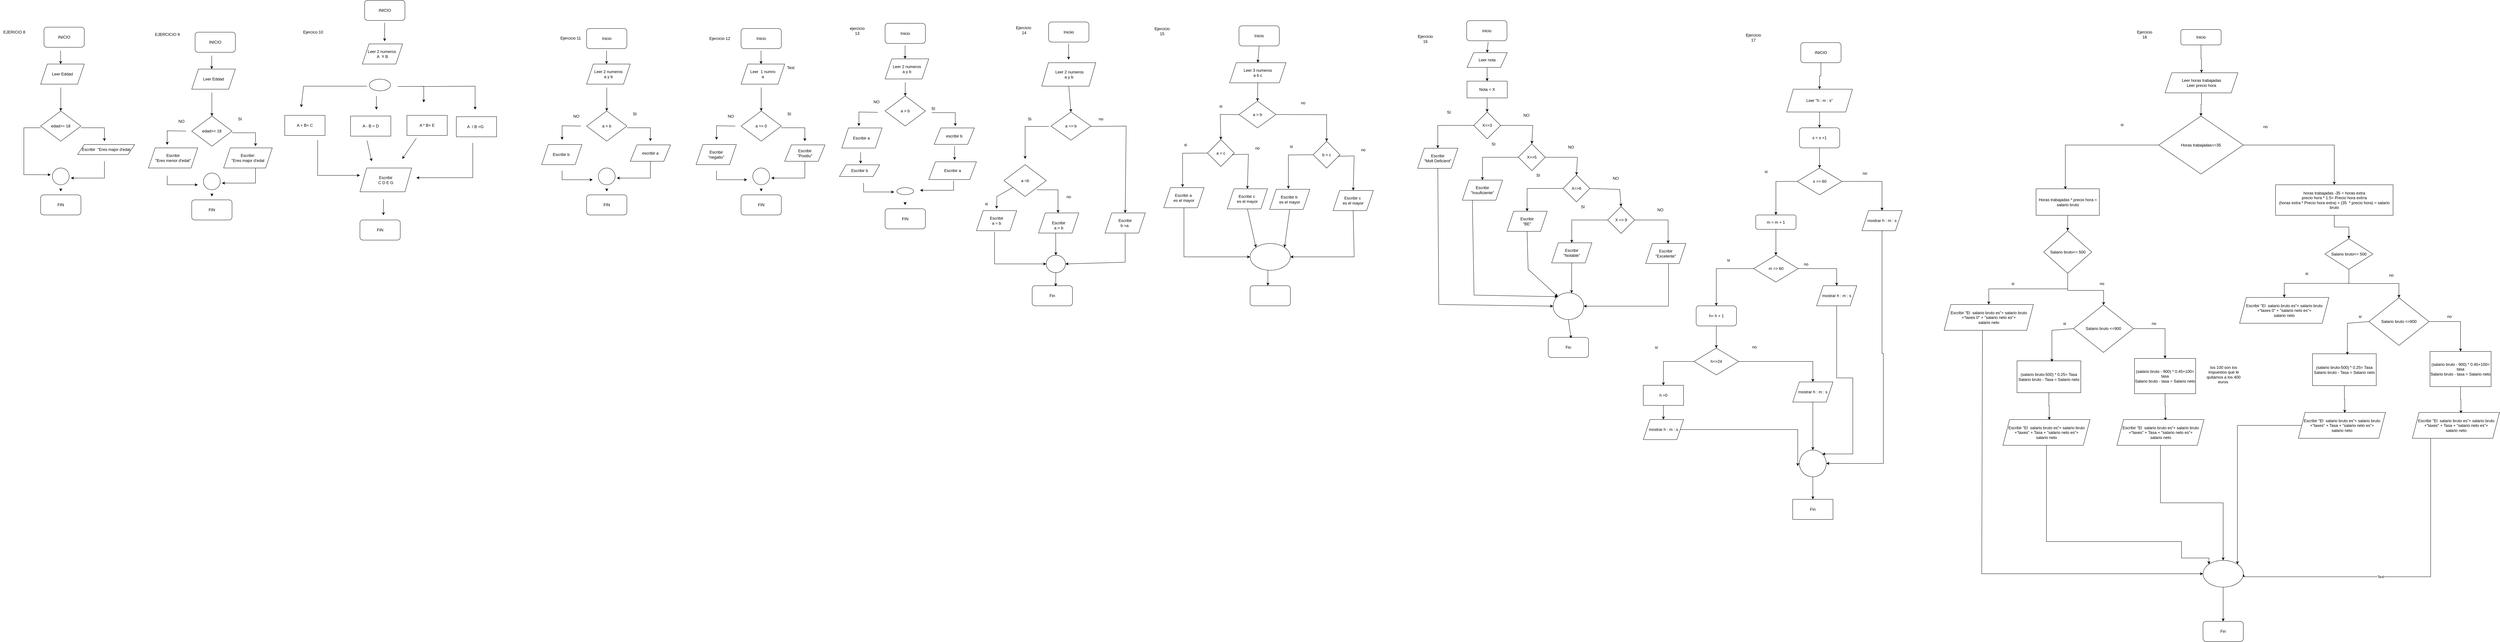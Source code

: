 <mxfile version="21.7.5" type="device" pages="2">
  <diagram name="Página-1" id="-4RB7Xz1dDjmr4r7Mr2Z">
    <mxGraphModel dx="2245" dy="1989" grid="1" gridSize="7" guides="1" tooltips="1" connect="1" arrows="1" fold="1" page="1" pageScale="1" pageWidth="827" pageHeight="1169" math="0" shadow="0">
      <root>
        <mxCell id="0" />
        <mxCell id="1" parent="0" />
        <mxCell id="Kc8zFnVL3nJpbGEGr2F9-2" value="" style="endArrow=classic;html=1;rounded=0;" parent="1" edge="1">
          <mxGeometry width="50" height="50" relative="1" as="geometry">
            <mxPoint x="179.5" y="90" as="sourcePoint" />
            <mxPoint x="179.5" y="130" as="targetPoint" />
          </mxGeometry>
        </mxCell>
        <mxCell id="Kc8zFnVL3nJpbGEGr2F9-3" value="Leer Eddad" style="shape=parallelogram;perimeter=parallelogramPerimeter;whiteSpace=wrap;html=1;fixedSize=1;" parent="1" vertex="1">
          <mxGeometry x="120" y="130" width="130" height="60" as="geometry" />
        </mxCell>
        <mxCell id="Kc8zFnVL3nJpbGEGr2F9-4" value="edad&amp;gt;= 18" style="rhombus;whiteSpace=wrap;html=1;" parent="1" vertex="1">
          <mxGeometry x="120" y="270" width="120" height="90" as="geometry" />
        </mxCell>
        <mxCell id="Kc8zFnVL3nJpbGEGr2F9-5" value="" style="endArrow=classic;html=1;rounded=0;" parent="1" target="Kc8zFnVL3nJpbGEGr2F9-4" edge="1">
          <mxGeometry width="50" height="50" relative="1" as="geometry">
            <mxPoint x="180" y="200" as="sourcePoint" />
            <mxPoint x="230" y="150" as="targetPoint" />
          </mxGeometry>
        </mxCell>
        <mxCell id="Kc8zFnVL3nJpbGEGr2F9-7" value="" style="endArrow=classic;html=1;rounded=0;" parent="1" edge="1">
          <mxGeometry width="50" height="50" relative="1" as="geometry">
            <mxPoint x="240" y="320" as="sourcePoint" />
            <mxPoint x="310" y="360" as="targetPoint" />
            <Array as="points">
              <mxPoint x="310" y="320" />
            </Array>
          </mxGeometry>
        </mxCell>
        <mxCell id="Kc8zFnVL3nJpbGEGr2F9-8" value="" style="endArrow=classic;html=1;rounded=0;" parent="1" edge="1">
          <mxGeometry width="50" height="50" relative="1" as="geometry">
            <mxPoint x="120" y="320" as="sourcePoint" />
            <mxPoint x="150" y="460" as="targetPoint" />
            <Array as="points">
              <mxPoint x="70" y="320" />
              <mxPoint x="70" y="460" />
            </Array>
          </mxGeometry>
        </mxCell>
        <mxCell id="Kc8zFnVL3nJpbGEGr2F9-9" value="" style="ellipse;whiteSpace=wrap;html=1;" parent="1" vertex="1">
          <mxGeometry x="155" y="440" width="50" height="50" as="geometry" />
        </mxCell>
        <mxCell id="Kc8zFnVL3nJpbGEGr2F9-10" value="Escribir&amp;nbsp; &quot;Eres major d&#39;edat" style="shape=parallelogram;perimeter=parallelogramPerimeter;whiteSpace=wrap;html=1;fixedSize=1;" parent="1" vertex="1">
          <mxGeometry x="230" y="370" width="170" height="30" as="geometry" />
        </mxCell>
        <mxCell id="Kc8zFnVL3nJpbGEGr2F9-11" value="" style="endArrow=classic;html=1;rounded=0;" parent="1" edge="1">
          <mxGeometry width="50" height="50" relative="1" as="geometry">
            <mxPoint x="310" y="420" as="sourcePoint" />
            <mxPoint x="210" y="470" as="targetPoint" />
            <Array as="points">
              <mxPoint x="310" y="470" />
            </Array>
          </mxGeometry>
        </mxCell>
        <mxCell id="Kc8zFnVL3nJpbGEGr2F9-12" value="" style="endArrow=classic;html=1;rounded=0;" parent="1" edge="1">
          <mxGeometry width="50" height="50" relative="1" as="geometry">
            <mxPoint x="180" y="500" as="sourcePoint" />
            <mxPoint x="180" y="510" as="targetPoint" />
          </mxGeometry>
        </mxCell>
        <mxCell id="Kc8zFnVL3nJpbGEGr2F9-15" value="INICIO" style="rounded=1;whiteSpace=wrap;html=1;" parent="1" vertex="1">
          <mxGeometry x="130" y="20" width="120" height="60" as="geometry" />
        </mxCell>
        <mxCell id="Kc8zFnVL3nJpbGEGr2F9-16" value="FIN" style="rounded=1;whiteSpace=wrap;html=1;" parent="1" vertex="1">
          <mxGeometry x="120" y="520" width="120" height="60" as="geometry" />
        </mxCell>
        <mxCell id="Kc8zFnVL3nJpbGEGr2F9-17" value="" style="endArrow=classic;html=1;rounded=0;" parent="1" edge="1">
          <mxGeometry width="50" height="50" relative="1" as="geometry">
            <mxPoint x="629.5" y="105" as="sourcePoint" />
            <mxPoint x="629.5" y="145" as="targetPoint" />
          </mxGeometry>
        </mxCell>
        <mxCell id="Kc8zFnVL3nJpbGEGr2F9-18" value="Leer Eddad" style="shape=parallelogram;perimeter=parallelogramPerimeter;whiteSpace=wrap;html=1;fixedSize=1;" parent="1" vertex="1">
          <mxGeometry x="570" y="145" width="130" height="60" as="geometry" />
        </mxCell>
        <mxCell id="Kc8zFnVL3nJpbGEGr2F9-19" value="edad&amp;gt;= 18" style="rhombus;whiteSpace=wrap;html=1;" parent="1" vertex="1">
          <mxGeometry x="570" y="285" width="120" height="90" as="geometry" />
        </mxCell>
        <mxCell id="Kc8zFnVL3nJpbGEGr2F9-20" value="" style="endArrow=classic;html=1;rounded=0;" parent="1" target="Kc8zFnVL3nJpbGEGr2F9-19" edge="1">
          <mxGeometry width="50" height="50" relative="1" as="geometry">
            <mxPoint x="630" y="215" as="sourcePoint" />
            <mxPoint x="680" y="165" as="targetPoint" />
          </mxGeometry>
        </mxCell>
        <mxCell id="Kc8zFnVL3nJpbGEGr2F9-21" value="" style="endArrow=classic;html=1;rounded=0;" parent="1" edge="1">
          <mxGeometry width="50" height="50" relative="1" as="geometry">
            <mxPoint x="690" y="335" as="sourcePoint" />
            <mxPoint x="760" y="375" as="targetPoint" />
            <Array as="points">
              <mxPoint x="760" y="335" />
            </Array>
          </mxGeometry>
        </mxCell>
        <mxCell id="Kc8zFnVL3nJpbGEGr2F9-23" value="" style="ellipse;whiteSpace=wrap;html=1;" parent="1" vertex="1">
          <mxGeometry x="605" y="455" width="50" height="50" as="geometry" />
        </mxCell>
        <mxCell id="Kc8zFnVL3nJpbGEGr2F9-24" value="" style="endArrow=classic;html=1;rounded=0;" parent="1" edge="1">
          <mxGeometry width="50" height="50" relative="1" as="geometry">
            <mxPoint x="760" y="435" as="sourcePoint" />
            <mxPoint x="660" y="485" as="targetPoint" />
            <Array as="points">
              <mxPoint x="760" y="485" />
            </Array>
          </mxGeometry>
        </mxCell>
        <mxCell id="Kc8zFnVL3nJpbGEGr2F9-25" value="" style="endArrow=classic;html=1;rounded=0;" parent="1" edge="1">
          <mxGeometry width="50" height="50" relative="1" as="geometry">
            <mxPoint x="630" y="515" as="sourcePoint" />
            <mxPoint x="630" y="525" as="targetPoint" />
          </mxGeometry>
        </mxCell>
        <mxCell id="Kc8zFnVL3nJpbGEGr2F9-26" value="INICIO" style="rounded=1;whiteSpace=wrap;html=1;" parent="1" vertex="1">
          <mxGeometry x="580" y="35" width="120" height="60" as="geometry" />
        </mxCell>
        <mxCell id="Kc8zFnVL3nJpbGEGr2F9-27" value="FIN" style="rounded=1;whiteSpace=wrap;html=1;" parent="1" vertex="1">
          <mxGeometry x="570" y="535" width="120" height="60" as="geometry" />
        </mxCell>
        <mxCell id="Kc8zFnVL3nJpbGEGr2F9-29" value="Escribir&lt;br&gt;&quot;Eres menor d&#39;edat&quot;" style="shape=parallelogram;perimeter=parallelogramPerimeter;whiteSpace=wrap;html=1;fixedSize=1;" parent="1" vertex="1">
          <mxGeometry x="441" y="380" width="147" height="60" as="geometry" />
        </mxCell>
        <mxCell id="Kc8zFnVL3nJpbGEGr2F9-30" value="Escribir:&lt;br&gt;&quot;Eres major d&#39;edat" style="shape=parallelogram;perimeter=parallelogramPerimeter;whiteSpace=wrap;html=1;fixedSize=1;" parent="1" vertex="1">
          <mxGeometry x="665" y="380" width="145" height="60" as="geometry" />
        </mxCell>
        <mxCell id="Kc8zFnVL3nJpbGEGr2F9-33" value="" style="endArrow=classic;html=1;rounded=0;" parent="1" edge="1">
          <mxGeometry width="50" height="50" relative="1" as="geometry">
            <mxPoint x="553" y="330" as="sourcePoint" />
            <mxPoint x="497" y="371" as="targetPoint" />
            <Array as="points">
              <mxPoint x="497" y="329" />
            </Array>
          </mxGeometry>
        </mxCell>
        <mxCell id="Kc8zFnVL3nJpbGEGr2F9-34" value="NO" style="text;html=1;align=center;verticalAlign=middle;resizable=0;points=[];autosize=1;strokeColor=none;fillColor=none;" parent="1" vertex="1">
          <mxGeometry x="521" y="283" width="35" height="35" as="geometry" />
        </mxCell>
        <mxCell id="Kc8zFnVL3nJpbGEGr2F9-35" value="SI" style="text;html=1;align=center;verticalAlign=middle;resizable=0;points=[];autosize=1;strokeColor=none;fillColor=none;" parent="1" vertex="1">
          <mxGeometry x="699" y="276" width="28" height="35" as="geometry" />
        </mxCell>
        <mxCell id="Kc8zFnVL3nJpbGEGr2F9-36" value="" style="endArrow=classic;html=1;rounded=0;" parent="1" edge="1">
          <mxGeometry width="50" height="50" relative="1" as="geometry">
            <mxPoint x="497" y="463" as="sourcePoint" />
            <mxPoint x="588" y="490" as="targetPoint" />
            <Array as="points">
              <mxPoint x="497" y="490" />
            </Array>
          </mxGeometry>
        </mxCell>
        <mxCell id="Kc8zFnVL3nJpbGEGr2F9-37" value="EJERICIO 8" style="text;html=1;align=center;verticalAlign=middle;resizable=0;points=[];autosize=1;strokeColor=none;fillColor=none;" parent="1" vertex="1">
          <mxGeometry x="-1" y="17" width="84" height="35" as="geometry" />
        </mxCell>
        <mxCell id="Kc8zFnVL3nJpbGEGr2F9-38" value="EJERCICIO 9&lt;br&gt;" style="text;html=1;align=center;verticalAlign=middle;resizable=0;points=[];autosize=1;strokeColor=none;fillColor=none;" parent="1" vertex="1">
          <mxGeometry x="451" y="24" width="91" height="35" as="geometry" />
        </mxCell>
        <mxCell id="Kc8zFnVL3nJpbGEGr2F9-39" value="INICIO" style="rounded=1;whiteSpace=wrap;html=1;" parent="1" vertex="1">
          <mxGeometry x="1085" y="-60" width="120" height="60" as="geometry" />
        </mxCell>
        <mxCell id="Kc8zFnVL3nJpbGEGr2F9-40" value="Leer 2 numeros&amp;nbsp;&lt;br&gt;A&amp;nbsp; Y B" style="shape=parallelogram;perimeter=parallelogramPerimeter;whiteSpace=wrap;html=1;fixedSize=1;" parent="1" vertex="1">
          <mxGeometry x="1078" y="70" width="120" height="60" as="geometry" />
        </mxCell>
        <mxCell id="Kc8zFnVL3nJpbGEGr2F9-41" value="A + B= C" style="rounded=0;whiteSpace=wrap;html=1;" parent="1" vertex="1">
          <mxGeometry x="847" y="283" width="120" height="60" as="geometry" />
        </mxCell>
        <mxCell id="Kc8zFnVL3nJpbGEGr2F9-42" value="A - B = D" style="rounded=0;whiteSpace=wrap;html=1;" parent="1" vertex="1">
          <mxGeometry x="1043" y="285" width="120" height="60" as="geometry" />
        </mxCell>
        <mxCell id="Kc8zFnVL3nJpbGEGr2F9-43" value="A * B= E" style="rounded=0;whiteSpace=wrap;html=1;" parent="1" vertex="1">
          <mxGeometry x="1211" y="283" width="120" height="60" as="geometry" />
        </mxCell>
        <mxCell id="Kc8zFnVL3nJpbGEGr2F9-44" value="A&amp;nbsp; / B =G&amp;nbsp;&amp;nbsp;" style="rounded=0;whiteSpace=wrap;html=1;" parent="1" vertex="1">
          <mxGeometry x="1358" y="287" width="120" height="60" as="geometry" />
        </mxCell>
        <mxCell id="Kc8zFnVL3nJpbGEGr2F9-45" value="" style="endArrow=classic;html=1;rounded=0;" parent="1" edge="1">
          <mxGeometry width="50" height="50" relative="1" as="geometry">
            <mxPoint x="1092" y="196" as="sourcePoint" />
            <mxPoint x="896" y="259" as="targetPoint" />
            <Array as="points">
              <mxPoint x="903" y="196" />
            </Array>
          </mxGeometry>
        </mxCell>
        <mxCell id="Kc8zFnVL3nJpbGEGr2F9-46" value="" style="ellipse;whiteSpace=wrap;html=1;" parent="1" vertex="1">
          <mxGeometry x="1099" y="175" width="63" height="35" as="geometry" />
        </mxCell>
        <mxCell id="Kc8zFnVL3nJpbGEGr2F9-47" value="" style="endArrow=classic;html=1;rounded=0;" parent="1" edge="1">
          <mxGeometry width="50" height="50" relative="1" as="geometry">
            <mxPoint x="1144.5" y="7" as="sourcePoint" />
            <mxPoint x="1144.5" y="62" as="targetPoint" />
            <Array as="points">
              <mxPoint x="1144.5" y="41" />
            </Array>
          </mxGeometry>
        </mxCell>
        <mxCell id="Kc8zFnVL3nJpbGEGr2F9-48" value="" style="endArrow=classic;html=1;rounded=0;" parent="1" edge="1">
          <mxGeometry width="50" height="50" relative="1" as="geometry">
            <mxPoint x="1120" y="225" as="sourcePoint" />
            <mxPoint x="1120" y="266" as="targetPoint" />
          </mxGeometry>
        </mxCell>
        <mxCell id="Kc8zFnVL3nJpbGEGr2F9-49" value="" style="endArrow=classic;html=1;rounded=0;" parent="1" edge="1">
          <mxGeometry width="50" height="50" relative="1" as="geometry">
            <mxPoint x="1183" y="197" as="sourcePoint" />
            <mxPoint x="1261" y="244.5" as="targetPoint" />
            <Array as="points">
              <mxPoint x="1261" y="196.5" />
            </Array>
          </mxGeometry>
        </mxCell>
        <mxCell id="Kc8zFnVL3nJpbGEGr2F9-51" value="" style="endArrow=classic;html=1;rounded=0;" parent="1" edge="1">
          <mxGeometry width="50" height="50" relative="1" as="geometry">
            <mxPoint x="1260" y="197" as="sourcePoint" />
            <mxPoint x="1414" y="266" as="targetPoint" />
            <Array as="points">
              <mxPoint x="1414" y="196" />
            </Array>
          </mxGeometry>
        </mxCell>
        <mxCell id="Kc8zFnVL3nJpbGEGr2F9-52" value="Escribir&lt;br&gt;C D E G" style="shape=parallelogram;perimeter=parallelogramPerimeter;whiteSpace=wrap;html=1;fixedSize=1;" parent="1" vertex="1">
          <mxGeometry x="1071" y="440" width="154" height="71" as="geometry" />
        </mxCell>
        <mxCell id="Kc8zFnVL3nJpbGEGr2F9-53" value="" style="endArrow=classic;html=1;rounded=0;" parent="1" edge="1">
          <mxGeometry width="50" height="50" relative="1" as="geometry">
            <mxPoint x="945" y="357" as="sourcePoint" />
            <mxPoint x="1071" y="462" as="targetPoint" />
            <Array as="points">
              <mxPoint x="945" y="462" />
            </Array>
          </mxGeometry>
        </mxCell>
        <mxCell id="Kc8zFnVL3nJpbGEGr2F9-54" value="" style="endArrow=classic;html=1;rounded=0;" parent="1" edge="1">
          <mxGeometry width="50" height="50" relative="1" as="geometry">
            <mxPoint x="1092" y="358" as="sourcePoint" />
            <mxPoint x="1106" y="420" as="targetPoint" />
          </mxGeometry>
        </mxCell>
        <mxCell id="Kc8zFnVL3nJpbGEGr2F9-55" value="" style="endArrow=classic;html=1;rounded=0;" parent="1" edge="1">
          <mxGeometry width="50" height="50" relative="1" as="geometry">
            <mxPoint x="1239" y="351" as="sourcePoint" />
            <mxPoint x="1197" y="413" as="targetPoint" />
          </mxGeometry>
        </mxCell>
        <mxCell id="Kc8zFnVL3nJpbGEGr2F9-56" value="" style="endArrow=classic;html=1;rounded=0;" parent="1" edge="1">
          <mxGeometry width="50" height="50" relative="1" as="geometry">
            <mxPoint x="1407" y="365" as="sourcePoint" />
            <mxPoint x="1239" y="469" as="targetPoint" />
            <Array as="points">
              <mxPoint x="1407" y="469" />
            </Array>
          </mxGeometry>
        </mxCell>
        <mxCell id="Kc8zFnVL3nJpbGEGr2F9-57" value="" style="endArrow=classic;html=1;rounded=0;" parent="1" edge="1">
          <mxGeometry width="50" height="50" relative="1" as="geometry">
            <mxPoint x="1141" y="533" as="sourcePoint" />
            <mxPoint x="1141" y="581" as="targetPoint" />
          </mxGeometry>
        </mxCell>
        <mxCell id="Kc8zFnVL3nJpbGEGr2F9-58" value="FIN" style="rounded=1;whiteSpace=wrap;html=1;" parent="1" vertex="1">
          <mxGeometry x="1071" y="595" width="120" height="60" as="geometry" />
        </mxCell>
        <mxCell id="Kc8zFnVL3nJpbGEGr2F9-59" value="" style="endArrow=classic;html=1;rounded=0;" parent="1" edge="1">
          <mxGeometry width="50" height="50" relative="1" as="geometry">
            <mxPoint x="1805.5" y="90" as="sourcePoint" />
            <mxPoint x="1805.5" y="130" as="targetPoint" />
          </mxGeometry>
        </mxCell>
        <mxCell id="Kc8zFnVL3nJpbGEGr2F9-60" value="Leer 2 numeros&lt;br&gt;a y b" style="shape=parallelogram;perimeter=parallelogramPerimeter;whiteSpace=wrap;html=1;fixedSize=1;" parent="1" vertex="1">
          <mxGeometry x="1746" y="130" width="130" height="60" as="geometry" />
        </mxCell>
        <mxCell id="Kc8zFnVL3nJpbGEGr2F9-61" value="a &amp;gt; b" style="rhombus;whiteSpace=wrap;html=1;" parent="1" vertex="1">
          <mxGeometry x="1746" y="270" width="120" height="90" as="geometry" />
        </mxCell>
        <mxCell id="Kc8zFnVL3nJpbGEGr2F9-62" value="" style="endArrow=classic;html=1;rounded=0;" parent="1" target="Kc8zFnVL3nJpbGEGr2F9-61" edge="1">
          <mxGeometry width="50" height="50" relative="1" as="geometry">
            <mxPoint x="1806" y="200" as="sourcePoint" />
            <mxPoint x="1856" y="150" as="targetPoint" />
          </mxGeometry>
        </mxCell>
        <mxCell id="Kc8zFnVL3nJpbGEGr2F9-63" value="" style="endArrow=classic;html=1;rounded=0;" parent="1" edge="1">
          <mxGeometry width="50" height="50" relative="1" as="geometry">
            <mxPoint x="1866" y="320" as="sourcePoint" />
            <mxPoint x="1936" y="360" as="targetPoint" />
            <Array as="points">
              <mxPoint x="1936" y="320" />
            </Array>
          </mxGeometry>
        </mxCell>
        <mxCell id="Kc8zFnVL3nJpbGEGr2F9-64" value="" style="ellipse;whiteSpace=wrap;html=1;" parent="1" vertex="1">
          <mxGeometry x="1781" y="440" width="50" height="50" as="geometry" />
        </mxCell>
        <mxCell id="Kc8zFnVL3nJpbGEGr2F9-65" value="" style="endArrow=classic;html=1;rounded=0;" parent="1" edge="1">
          <mxGeometry width="50" height="50" relative="1" as="geometry">
            <mxPoint x="1936" y="420" as="sourcePoint" />
            <mxPoint x="1836" y="470" as="targetPoint" />
            <Array as="points">
              <mxPoint x="1936" y="470" />
            </Array>
          </mxGeometry>
        </mxCell>
        <mxCell id="Kc8zFnVL3nJpbGEGr2F9-66" value="" style="endArrow=classic;html=1;rounded=0;" parent="1" edge="1">
          <mxGeometry width="50" height="50" relative="1" as="geometry">
            <mxPoint x="1806" y="500" as="sourcePoint" />
            <mxPoint x="1806" y="510" as="targetPoint" />
          </mxGeometry>
        </mxCell>
        <mxCell id="Kc8zFnVL3nJpbGEGr2F9-67" value="FIN" style="rounded=1;whiteSpace=wrap;html=1;" parent="1" vertex="1">
          <mxGeometry x="1746" y="520" width="120" height="60" as="geometry" />
        </mxCell>
        <mxCell id="Kc8zFnVL3nJpbGEGr2F9-68" value="" style="endArrow=classic;html=1;rounded=0;" parent="1" edge="1">
          <mxGeometry width="50" height="50" relative="1" as="geometry">
            <mxPoint x="1729" y="315" as="sourcePoint" />
            <mxPoint x="1673" y="356" as="targetPoint" />
            <Array as="points">
              <mxPoint x="1673" y="314" />
            </Array>
          </mxGeometry>
        </mxCell>
        <mxCell id="Kc8zFnVL3nJpbGEGr2F9-69" value="NO" style="text;html=1;align=center;verticalAlign=middle;resizable=0;points=[];autosize=1;strokeColor=none;fillColor=none;" parent="1" vertex="1">
          <mxGeometry x="1697" y="268" width="35" height="35" as="geometry" />
        </mxCell>
        <mxCell id="Kc8zFnVL3nJpbGEGr2F9-70" value="SI" style="text;html=1;align=center;verticalAlign=middle;resizable=0;points=[];autosize=1;strokeColor=none;fillColor=none;" parent="1" vertex="1">
          <mxGeometry x="1875" y="261" width="28" height="35" as="geometry" />
        </mxCell>
        <mxCell id="Kc8zFnVL3nJpbGEGr2F9-71" value="" style="endArrow=classic;html=1;rounded=0;" parent="1" edge="1">
          <mxGeometry width="50" height="50" relative="1" as="geometry">
            <mxPoint x="1673" y="448" as="sourcePoint" />
            <mxPoint x="1764" y="475" as="targetPoint" />
            <Array as="points">
              <mxPoint x="1673" y="475" />
            </Array>
          </mxGeometry>
        </mxCell>
        <mxCell id="Kc8zFnVL3nJpbGEGr2F9-72" value="Inicio" style="rounded=1;whiteSpace=wrap;html=1;" parent="1" vertex="1">
          <mxGeometry x="1746" y="24" width="120" height="60" as="geometry" />
        </mxCell>
        <mxCell id="Kc8zFnVL3nJpbGEGr2F9-73" value="escribir a" style="shape=parallelogram;perimeter=parallelogramPerimeter;whiteSpace=wrap;html=1;fixedSize=1;" parent="1" vertex="1">
          <mxGeometry x="1876" y="371" width="120" height="49" as="geometry" />
        </mxCell>
        <mxCell id="Kc8zFnVL3nJpbGEGr2F9-74" value="Escribir b&amp;nbsp;" style="shape=parallelogram;perimeter=parallelogramPerimeter;whiteSpace=wrap;html=1;fixedSize=1;" parent="1" vertex="1">
          <mxGeometry x="1612" y="370" width="120" height="60" as="geometry" />
        </mxCell>
        <mxCell id="Kc8zFnVL3nJpbGEGr2F9-92" value="" style="endArrow=classic;html=1;rounded=0;" parent="1" edge="1">
          <mxGeometry width="50" height="50" relative="1" as="geometry">
            <mxPoint x="2265.5" y="90" as="sourcePoint" />
            <mxPoint x="2265.5" y="130" as="targetPoint" />
          </mxGeometry>
        </mxCell>
        <mxCell id="Kc8zFnVL3nJpbGEGr2F9-93" value="Leer&amp;nbsp; 1 numro&lt;br&gt;a" style="shape=parallelogram;perimeter=parallelogramPerimeter;whiteSpace=wrap;html=1;fixedSize=1;" parent="1" vertex="1">
          <mxGeometry x="2206" y="130" width="130" height="60" as="geometry" />
        </mxCell>
        <mxCell id="Kc8zFnVL3nJpbGEGr2F9-94" value="a =&amp;gt; 0" style="rhombus;whiteSpace=wrap;html=1;" parent="1" vertex="1">
          <mxGeometry x="2206" y="270" width="120" height="90" as="geometry" />
        </mxCell>
        <mxCell id="Kc8zFnVL3nJpbGEGr2F9-95" value="" style="endArrow=classic;html=1;rounded=0;" parent="1" target="Kc8zFnVL3nJpbGEGr2F9-94" edge="1">
          <mxGeometry width="50" height="50" relative="1" as="geometry">
            <mxPoint x="2266" y="200" as="sourcePoint" />
            <mxPoint x="2316" y="150" as="targetPoint" />
          </mxGeometry>
        </mxCell>
        <mxCell id="Kc8zFnVL3nJpbGEGr2F9-96" value="" style="endArrow=classic;html=1;rounded=0;" parent="1" edge="1">
          <mxGeometry width="50" height="50" relative="1" as="geometry">
            <mxPoint x="2326" y="320" as="sourcePoint" />
            <mxPoint x="2396" y="360" as="targetPoint" />
            <Array as="points">
              <mxPoint x="2396" y="320" />
            </Array>
          </mxGeometry>
        </mxCell>
        <mxCell id="Kc8zFnVL3nJpbGEGr2F9-97" value="" style="ellipse;whiteSpace=wrap;html=1;" parent="1" vertex="1">
          <mxGeometry x="2241" y="440" width="50" height="50" as="geometry" />
        </mxCell>
        <mxCell id="Kc8zFnVL3nJpbGEGr2F9-98" value="" style="endArrow=classic;html=1;rounded=0;" parent="1" edge="1">
          <mxGeometry width="50" height="50" relative="1" as="geometry">
            <mxPoint x="2396" y="420" as="sourcePoint" />
            <mxPoint x="2296" y="470" as="targetPoint" />
            <Array as="points">
              <mxPoint x="2396" y="470" />
            </Array>
          </mxGeometry>
        </mxCell>
        <mxCell id="Kc8zFnVL3nJpbGEGr2F9-99" value="" style="endArrow=classic;html=1;rounded=0;" parent="1" edge="1">
          <mxGeometry width="50" height="50" relative="1" as="geometry">
            <mxPoint x="2266" y="500" as="sourcePoint" />
            <mxPoint x="2266" y="510" as="targetPoint" />
          </mxGeometry>
        </mxCell>
        <mxCell id="Kc8zFnVL3nJpbGEGr2F9-100" value="FIN" style="rounded=1;whiteSpace=wrap;html=1;" parent="1" vertex="1">
          <mxGeometry x="2206" y="520" width="120" height="60" as="geometry" />
        </mxCell>
        <mxCell id="Kc8zFnVL3nJpbGEGr2F9-101" value="" style="endArrow=classic;html=1;rounded=0;" parent="1" edge="1">
          <mxGeometry width="50" height="50" relative="1" as="geometry">
            <mxPoint x="2189" y="315" as="sourcePoint" />
            <mxPoint x="2133" y="356" as="targetPoint" />
            <Array as="points">
              <mxPoint x="2133" y="314" />
            </Array>
          </mxGeometry>
        </mxCell>
        <mxCell id="Kc8zFnVL3nJpbGEGr2F9-102" value="NO" style="text;html=1;align=center;verticalAlign=middle;resizable=0;points=[];autosize=1;strokeColor=none;fillColor=none;" parent="1" vertex="1">
          <mxGeometry x="2157" y="268" width="35" height="35" as="geometry" />
        </mxCell>
        <mxCell id="Kc8zFnVL3nJpbGEGr2F9-103" value="SI" style="text;html=1;align=center;verticalAlign=middle;resizable=0;points=[];autosize=1;strokeColor=none;fillColor=none;" parent="1" vertex="1">
          <mxGeometry x="2335" y="261" width="28" height="35" as="geometry" />
        </mxCell>
        <mxCell id="Kc8zFnVL3nJpbGEGr2F9-104" value="" style="endArrow=classic;html=1;rounded=0;" parent="1" edge="1">
          <mxGeometry width="50" height="50" relative="1" as="geometry">
            <mxPoint x="2133" y="448" as="sourcePoint" />
            <mxPoint x="2224" y="475" as="targetPoint" />
            <Array as="points">
              <mxPoint x="2133" y="475" />
            </Array>
          </mxGeometry>
        </mxCell>
        <mxCell id="Kc8zFnVL3nJpbGEGr2F9-105" value="Inicio" style="rounded=1;whiteSpace=wrap;html=1;" parent="1" vertex="1">
          <mxGeometry x="2206" y="24" width="120" height="60" as="geometry" />
        </mxCell>
        <mxCell id="Kc8zFnVL3nJpbGEGr2F9-106" value="Escribir&lt;br&gt;&quot;Positiu&quot;" style="shape=parallelogram;perimeter=parallelogramPerimeter;whiteSpace=wrap;html=1;fixedSize=1;" parent="1" vertex="1">
          <mxGeometry x="2336" y="371" width="120" height="49" as="geometry" />
        </mxCell>
        <mxCell id="Kc8zFnVL3nJpbGEGr2F9-107" value="Escribir&lt;br&gt;&quot;negatiu&quot;" style="shape=parallelogram;perimeter=parallelogramPerimeter;whiteSpace=wrap;html=1;fixedSize=1;" parent="1" vertex="1">
          <mxGeometry x="2072" y="370" width="120" height="60" as="geometry" />
        </mxCell>
        <mxCell id="Kc8zFnVL3nJpbGEGr2F9-108" value="" style="endArrow=classic;html=1;rounded=0;" parent="1" edge="1">
          <mxGeometry width="50" height="50" relative="1" as="geometry">
            <mxPoint x="2694.5" y="74.5" as="sourcePoint" />
            <mxPoint x="2694.5" y="114.5" as="targetPoint" />
          </mxGeometry>
        </mxCell>
        <mxCell id="Kc8zFnVL3nJpbGEGr2F9-109" value="Leer 2 numeros&lt;br&gt;a y b" style="shape=parallelogram;perimeter=parallelogramPerimeter;whiteSpace=wrap;html=1;fixedSize=1;" parent="1" vertex="1">
          <mxGeometry x="2635" y="114.5" width="130" height="60" as="geometry" />
        </mxCell>
        <mxCell id="Kc8zFnVL3nJpbGEGr2F9-110" value="a &amp;gt; b" style="rhombus;whiteSpace=wrap;html=1;" parent="1" vertex="1">
          <mxGeometry x="2635" y="225" width="120" height="90" as="geometry" />
        </mxCell>
        <mxCell id="Kc8zFnVL3nJpbGEGr2F9-111" value="" style="endArrow=classic;html=1;rounded=0;" parent="1" target="Kc8zFnVL3nJpbGEGr2F9-110" edge="1">
          <mxGeometry width="50" height="50" relative="1" as="geometry">
            <mxPoint x="2695" y="184.5" as="sourcePoint" />
            <mxPoint x="2745" y="134.5" as="targetPoint" />
          </mxGeometry>
        </mxCell>
        <mxCell id="Kc8zFnVL3nJpbGEGr2F9-112" value="" style="endArrow=classic;html=1;rounded=0;" parent="1" edge="1">
          <mxGeometry width="50" height="50" relative="1" as="geometry">
            <mxPoint x="2774" y="275" as="sourcePoint" />
            <mxPoint x="2844" y="315" as="targetPoint" />
            <Array as="points">
              <mxPoint x="2844" y="275" />
            </Array>
          </mxGeometry>
        </mxCell>
        <mxCell id="Kc8zFnVL3nJpbGEGr2F9-113" value="" style="ellipse;whiteSpace=wrap;html=1;" parent="1" vertex="1">
          <mxGeometry x="2670" y="498.5" width="50" height="21" as="geometry" />
        </mxCell>
        <mxCell id="Kc8zFnVL3nJpbGEGr2F9-114" value="" style="endArrow=classic;html=1;rounded=0;" parent="1" edge="1">
          <mxGeometry width="50" height="50" relative="1" as="geometry">
            <mxPoint x="2839" y="477.5" as="sourcePoint" />
            <mxPoint x="2739" y="506.5" as="targetPoint" />
            <Array as="points">
              <mxPoint x="2839" y="506.5" />
            </Array>
          </mxGeometry>
        </mxCell>
        <mxCell id="Kc8zFnVL3nJpbGEGr2F9-115" value="" style="endArrow=classic;html=1;rounded=0;" parent="1" edge="1">
          <mxGeometry width="50" height="50" relative="1" as="geometry">
            <mxPoint x="2694.5" y="540.5" as="sourcePoint" />
            <mxPoint x="2694.5" y="550.5" as="targetPoint" />
          </mxGeometry>
        </mxCell>
        <mxCell id="Kc8zFnVL3nJpbGEGr2F9-116" value="FIN" style="rounded=1;whiteSpace=wrap;html=1;" parent="1" vertex="1">
          <mxGeometry x="2635" y="561.5" width="120" height="60" as="geometry" />
        </mxCell>
        <mxCell id="Kc8zFnVL3nJpbGEGr2F9-117" value="" style="endArrow=classic;html=1;rounded=0;" parent="1" edge="1">
          <mxGeometry width="50" height="50" relative="1" as="geometry">
            <mxPoint x="2613" y="274" as="sourcePoint" />
            <mxPoint x="2557" y="315" as="targetPoint" />
            <Array as="points">
              <mxPoint x="2557" y="273" />
            </Array>
          </mxGeometry>
        </mxCell>
        <mxCell id="Kc8zFnVL3nJpbGEGr2F9-118" value="NO" style="text;html=1;align=center;verticalAlign=middle;resizable=0;points=[];autosize=1;strokeColor=none;fillColor=none;" parent="1" vertex="1">
          <mxGeometry x="2591" y="225" width="35" height="35" as="geometry" />
        </mxCell>
        <mxCell id="Kc8zFnVL3nJpbGEGr2F9-119" value="SI" style="text;html=1;align=center;verticalAlign=middle;resizable=0;points=[];autosize=1;strokeColor=none;fillColor=none;" parent="1" vertex="1">
          <mxGeometry x="2764" y="245.5" width="28" height="35" as="geometry" />
        </mxCell>
        <mxCell id="Kc8zFnVL3nJpbGEGr2F9-120" value="" style="endArrow=classic;html=1;rounded=0;" parent="1" edge="1">
          <mxGeometry width="50" height="50" relative="1" as="geometry">
            <mxPoint x="2571" y="484.5" as="sourcePoint" />
            <mxPoint x="2662" y="511.5" as="targetPoint" />
            <Array as="points">
              <mxPoint x="2571" y="511.5" />
            </Array>
          </mxGeometry>
        </mxCell>
        <mxCell id="Kc8zFnVL3nJpbGEGr2F9-121" value="Inicio" style="rounded=1;whiteSpace=wrap;html=1;" parent="1" vertex="1">
          <mxGeometry x="2635" y="8.5" width="120" height="60" as="geometry" />
        </mxCell>
        <mxCell id="Kc8zFnVL3nJpbGEGr2F9-122" value="escribir b" style="shape=parallelogram;perimeter=parallelogramPerimeter;whiteSpace=wrap;html=1;fixedSize=1;" parent="1" vertex="1">
          <mxGeometry x="2781" y="320.5" width="120" height="49" as="geometry" />
        </mxCell>
        <mxCell id="Kc8zFnVL3nJpbGEGr2F9-123" value="Escribir a&amp;nbsp;" style="shape=parallelogram;perimeter=parallelogramPerimeter;whiteSpace=wrap;html=1;fixedSize=1;" parent="1" vertex="1">
          <mxGeometry x="2506" y="320.5" width="120" height="60" as="geometry" />
        </mxCell>
        <mxCell id="Kc8zFnVL3nJpbGEGr2F9-124" value="Ejercico 10" style="text;html=1;align=center;verticalAlign=middle;resizable=0;points=[];autosize=1;strokeColor=none;fillColor=none;" parent="1" vertex="1">
          <mxGeometry x="892" y="17" width="77" height="35" as="geometry" />
        </mxCell>
        <mxCell id="Kc8zFnVL3nJpbGEGr2F9-125" value="&lt;br&gt;Ejercicio 11" style="text;html=1;align=center;verticalAlign=middle;resizable=0;points=[];autosize=1;strokeColor=none;fillColor=none;" parent="1" vertex="1">
          <mxGeometry x="1659" y="20" width="77" height="49" as="geometry" />
        </mxCell>
        <mxCell id="Kc8zFnVL3nJpbGEGr2F9-126" value="Text" style="text;html=1;strokeColor=none;fillColor=none;align=center;verticalAlign=middle;whiteSpace=wrap;rounded=0;" parent="1" vertex="1">
          <mxGeometry x="2324" y="126" width="60" height="30" as="geometry" />
        </mxCell>
        <mxCell id="Kc8zFnVL3nJpbGEGr2F9-127" value="Ejercicio 12" style="text;html=1;align=center;verticalAlign=middle;resizable=0;points=[];autosize=1;strokeColor=none;fillColor=none;" parent="1" vertex="1">
          <mxGeometry x="2100" y="36.5" width="84" height="35" as="geometry" />
        </mxCell>
        <mxCell id="Kc8zFnVL3nJpbGEGr2F9-130" value="ejercicio 13" style="text;html=1;strokeColor=none;fillColor=none;align=center;verticalAlign=middle;whiteSpace=wrap;rounded=0;" parent="1" vertex="1">
          <mxGeometry x="2522" y="15.5" width="60" height="30" as="geometry" />
        </mxCell>
        <mxCell id="Kc8zFnVL3nJpbGEGr2F9-132" value="Escribir a" style="shape=parallelogram;perimeter=parallelogramPerimeter;whiteSpace=wrap;html=1;fixedSize=1;" parent="1" vertex="1">
          <mxGeometry x="2765" y="421.5" width="142" height="53" as="geometry" />
        </mxCell>
        <mxCell id="Kc8zFnVL3nJpbGEGr2F9-133" value="" style="endArrow=classic;html=1;rounded=0;" parent="1" edge="1">
          <mxGeometry width="50" height="50" relative="1" as="geometry">
            <mxPoint x="2842" y="375" as="sourcePoint" />
            <mxPoint x="2842" y="416" as="targetPoint" />
          </mxGeometry>
        </mxCell>
        <mxCell id="Kc8zFnVL3nJpbGEGr2F9-136" value="Escribir b" style="shape=parallelogram;perimeter=parallelogramPerimeter;whiteSpace=wrap;html=1;fixedSize=1;" parent="1" vertex="1">
          <mxGeometry x="2499" y="430.5" width="120" height="35" as="geometry" />
        </mxCell>
        <mxCell id="Kc8zFnVL3nJpbGEGr2F9-138" value="" style="endArrow=classic;html=1;rounded=0;" parent="1" edge="1">
          <mxGeometry width="50" height="50" relative="1" as="geometry">
            <mxPoint x="2562" y="393" as="sourcePoint" />
            <mxPoint x="2562" y="427" as="targetPoint" />
          </mxGeometry>
        </mxCell>
        <mxCell id="aD8e4Fseu3t0xPhQuSQT-1" value="Iniciio" style="rounded=1;whiteSpace=wrap;html=1;" parent="1" vertex="1">
          <mxGeometry x="3122" y="4.5" width="120" height="60" as="geometry" />
        </mxCell>
        <mxCell id="aD8e4Fseu3t0xPhQuSQT-2" value="" style="endArrow=classic;html=1;rounded=0;" parent="1" edge="1">
          <mxGeometry width="50" height="50" relative="1" as="geometry">
            <mxPoint x="3181.5" y="69" as="sourcePoint" />
            <mxPoint x="3181.5" y="117" as="targetPoint" />
          </mxGeometry>
        </mxCell>
        <mxCell id="aD8e4Fseu3t0xPhQuSQT-3" value="&amp;nbsp;Leer 2 numeros&lt;br&gt;a y b" style="shape=parallelogram;perimeter=parallelogramPerimeter;whiteSpace=wrap;html=1;fixedSize=1;" parent="1" vertex="1">
          <mxGeometry x="3101.5" y="126" width="161" height="70" as="geometry" />
        </mxCell>
        <mxCell id="aD8e4Fseu3t0xPhQuSQT-6" value="a =&amp;gt; b" style="rhombus;whiteSpace=wrap;html=1;" parent="1" vertex="1">
          <mxGeometry x="3129" y="273" width="119" height="84" as="geometry" />
        </mxCell>
        <mxCell id="aD8e4Fseu3t0xPhQuSQT-7" value="" style="endArrow=classic;html=1;rounded=0;" parent="1" edge="1">
          <mxGeometry width="50" height="50" relative="1" as="geometry">
            <mxPoint x="3122" y="316" as="sourcePoint" />
            <mxPoint x="3052" y="413" as="targetPoint" />
            <Array as="points">
              <mxPoint x="3052" y="316" />
            </Array>
          </mxGeometry>
        </mxCell>
        <mxCell id="aD8e4Fseu3t0xPhQuSQT-8" value="Si" style="text;html=1;align=center;verticalAlign=middle;resizable=0;points=[];autosize=1;strokeColor=none;fillColor=none;" parent="1" vertex="1">
          <mxGeometry x="3051" y="276" width="28" height="35" as="geometry" />
        </mxCell>
        <mxCell id="aD8e4Fseu3t0xPhQuSQT-10" value="a =b" style="rhombus;whiteSpace=wrap;html=1;" parent="1" vertex="1">
          <mxGeometry x="2989" y="430" width="126" height="95" as="geometry" />
        </mxCell>
        <mxCell id="aD8e4Fseu3t0xPhQuSQT-11" value="" style="endArrow=classic;html=1;rounded=0;entryX=1;entryY=1;entryDx=0;entryDy=0;" parent="1" source="aD8e4Fseu3t0xPhQuSQT-10" target="aD8e4Fseu3t0xPhQuSQT-13" edge="1">
          <mxGeometry width="50" height="50" relative="1" as="geometry">
            <mxPoint x="2968" y="519" as="sourcePoint" />
            <mxPoint x="2969.6" y="585" as="targetPoint" />
            <Array as="points">
              <mxPoint x="2968" y="525" />
            </Array>
          </mxGeometry>
        </mxCell>
        <mxCell id="aD8e4Fseu3t0xPhQuSQT-13" value="si" style="text;html=1;strokeColor=none;fillColor=none;align=center;verticalAlign=middle;whiteSpace=wrap;rounded=0;" parent="1" vertex="1">
          <mxGeometry x="2907" y="531.5" width="60" height="30" as="geometry" />
        </mxCell>
        <mxCell id="aD8e4Fseu3t0xPhQuSQT-14" value="" style="endArrow=classic;html=1;rounded=0;" parent="1" edge="1">
          <mxGeometry width="50" height="50" relative="1" as="geometry">
            <mxPoint x="3087" y="505" as="sourcePoint" />
            <mxPoint x="3150" y="574" as="targetPoint" />
            <Array as="points">
              <mxPoint x="3150" y="505" />
            </Array>
          </mxGeometry>
        </mxCell>
        <mxCell id="aD8e4Fseu3t0xPhQuSQT-15" value="no" style="text;html=1;strokeColor=none;fillColor=none;align=center;verticalAlign=middle;whiteSpace=wrap;rounded=0;" parent="1" vertex="1">
          <mxGeometry x="3152" y="511" width="60" height="30" as="geometry" />
        </mxCell>
        <mxCell id="aD8e4Fseu3t0xPhQuSQT-16" value="Escribir&lt;br&gt;a = b" style="shape=parallelogram;perimeter=parallelogramPerimeter;whiteSpace=wrap;html=1;fixedSize=1;" parent="1" vertex="1">
          <mxGeometry x="2907" y="567" width="120" height="60" as="geometry" />
        </mxCell>
        <mxCell id="aD8e4Fseu3t0xPhQuSQT-17" value="&lt;br&gt;Escribir&lt;br&gt;a &amp;gt; b" style="shape=parallelogram;perimeter=parallelogramPerimeter;whiteSpace=wrap;html=1;fixedSize=1;" parent="1" vertex="1">
          <mxGeometry x="3092" y="574" width="120" height="60" as="geometry" />
        </mxCell>
        <mxCell id="aD8e4Fseu3t0xPhQuSQT-18" value="no" style="text;html=1;strokeColor=none;fillColor=none;align=center;verticalAlign=middle;whiteSpace=wrap;rounded=0;" parent="1" vertex="1">
          <mxGeometry x="3248" y="278.5" width="60" height="30" as="geometry" />
        </mxCell>
        <mxCell id="aD8e4Fseu3t0xPhQuSQT-19" value="" style="ellipse;whiteSpace=wrap;html=1;" parent="1" vertex="1">
          <mxGeometry x="3115" y="700" width="57" height="52" as="geometry" />
        </mxCell>
        <mxCell id="aD8e4Fseu3t0xPhQuSQT-20" value="" style="endArrow=classic;html=1;rounded=0;entryX=0.5;entryY=0;entryDx=0;entryDy=0;" parent="1" target="-NzjHe6JHwoF-1MMWL6W-3" edge="1">
          <mxGeometry width="50" height="50" relative="1" as="geometry">
            <mxPoint x="3248" y="316" as="sourcePoint" />
            <mxPoint x="3353" y="525" as="targetPoint" />
            <Array as="points">
              <mxPoint x="3353" y="315" />
            </Array>
          </mxGeometry>
        </mxCell>
        <mxCell id="-NzjHe6JHwoF-1MMWL6W-2" value="" style="endArrow=classic;html=1;rounded=0;entryX=0.5;entryY=0;entryDx=0;entryDy=0;exitX=0.5;exitY=1;exitDx=0;exitDy=0;" parent="1" source="aD8e4Fseu3t0xPhQuSQT-3" target="aD8e4Fseu3t0xPhQuSQT-6" edge="1">
          <mxGeometry width="50" height="50" relative="1" as="geometry">
            <mxPoint x="2989" y="176" as="sourcePoint" />
            <mxPoint x="3039" y="126" as="targetPoint" />
          </mxGeometry>
        </mxCell>
        <mxCell id="-NzjHe6JHwoF-1MMWL6W-3" value="Escribir&lt;br&gt;b &amp;gt;a&amp;nbsp;" style="shape=parallelogram;perimeter=parallelogramPerimeter;whiteSpace=wrap;html=1;fixedSize=1;" parent="1" vertex="1">
          <mxGeometry x="3290" y="574" width="120" height="60" as="geometry" />
        </mxCell>
        <mxCell id="-NzjHe6JHwoF-1MMWL6W-4" value="" style="endArrow=classic;html=1;rounded=0;entryX=0;entryY=0.5;entryDx=0;entryDy=0;" parent="1" target="aD8e4Fseu3t0xPhQuSQT-19" edge="1">
          <mxGeometry width="50" height="50" relative="1" as="geometry">
            <mxPoint x="2961" y="631" as="sourcePoint" />
            <mxPoint x="2968" y="777" as="targetPoint" />
            <Array as="points">
              <mxPoint x="2961" y="726" />
            </Array>
          </mxGeometry>
        </mxCell>
        <mxCell id="-NzjHe6JHwoF-1MMWL6W-5" value="" style="endArrow=classic;html=1;rounded=0;exitX=0.425;exitY=1;exitDx=0;exitDy=0;exitPerimeter=0;entryX=0.5;entryY=0;entryDx=0;entryDy=0;" parent="1" source="aD8e4Fseu3t0xPhQuSQT-17" target="aD8e4Fseu3t0xPhQuSQT-19" edge="1">
          <mxGeometry width="50" height="50" relative="1" as="geometry">
            <mxPoint x="3192" y="715" as="sourcePoint" />
            <mxPoint x="3242" y="665" as="targetPoint" />
          </mxGeometry>
        </mxCell>
        <mxCell id="-NzjHe6JHwoF-1MMWL6W-6" value="" style="endArrow=classic;html=1;rounded=0;entryX=1;entryY=0.5;entryDx=0;entryDy=0;exitX=0.5;exitY=1;exitDx=0;exitDy=0;" parent="1" source="-NzjHe6JHwoF-1MMWL6W-3" target="aD8e4Fseu3t0xPhQuSQT-19" edge="1">
          <mxGeometry width="50" height="50" relative="1" as="geometry">
            <mxPoint x="3297" y="757" as="sourcePoint" />
            <mxPoint x="3347" y="707" as="targetPoint" />
            <Array as="points">
              <mxPoint x="3350" y="721" />
            </Array>
          </mxGeometry>
        </mxCell>
        <mxCell id="-NzjHe6JHwoF-1MMWL6W-7" value="Fin" style="rounded=1;whiteSpace=wrap;html=1;" parent="1" vertex="1">
          <mxGeometry x="3073" y="791" width="120" height="60" as="geometry" />
        </mxCell>
        <mxCell id="-NzjHe6JHwoF-1MMWL6W-8" value="" style="endArrow=classic;html=1;rounded=0;entryX=0.583;entryY=0.033;entryDx=0;entryDy=0;entryPerimeter=0;exitX=0.5;exitY=1;exitDx=0;exitDy=0;" parent="1" source="aD8e4Fseu3t0xPhQuSQT-19" target="-NzjHe6JHwoF-1MMWL6W-7" edge="1">
          <mxGeometry width="50" height="50" relative="1" as="geometry">
            <mxPoint x="2779" y="722" as="sourcePoint" />
            <mxPoint x="2829" y="672" as="targetPoint" />
          </mxGeometry>
        </mxCell>
        <mxCell id="-NzjHe6JHwoF-1MMWL6W-9" value="Ejercicio&amp;nbsp; 14" style="text;html=1;strokeColor=none;fillColor=none;align=center;verticalAlign=middle;whiteSpace=wrap;rounded=0;" parent="1" vertex="1">
          <mxGeometry x="3019" y="14" width="60" height="30" as="geometry" />
        </mxCell>
        <mxCell id="-NzjHe6JHwoF-1MMWL6W-10" value="Ejercicio 15" style="text;html=1;strokeColor=none;fillColor=none;align=center;verticalAlign=middle;whiteSpace=wrap;rounded=0;" parent="1" vertex="1">
          <mxGeometry x="3430" y="17" width="60" height="30" as="geometry" />
        </mxCell>
        <mxCell id="-NzjHe6JHwoF-1MMWL6W-11" value="Inicio" style="rounded=1;whiteSpace=wrap;html=1;" parent="1" vertex="1">
          <mxGeometry x="3689" y="16" width="120" height="60" as="geometry" />
        </mxCell>
        <mxCell id="-NzjHe6JHwoF-1MMWL6W-12" value="" style="endArrow=classic;html=1;rounded=0;exitX=0.5;exitY=1;exitDx=0;exitDy=0;entryX=0.5;entryY=0;entryDx=0;entryDy=0;" parent="1" source="-NzjHe6JHwoF-1MMWL6W-11" target="-NzjHe6JHwoF-1MMWL6W-13" edge="1">
          <mxGeometry width="50" height="50" relative="1" as="geometry">
            <mxPoint x="3633" y="162" as="sourcePoint" />
            <mxPoint x="3749" y="140" as="targetPoint" />
          </mxGeometry>
        </mxCell>
        <mxCell id="-NzjHe6JHwoF-1MMWL6W-13" value="Leer 3 numeros&lt;br&gt;a b c" style="shape=parallelogram;perimeter=parallelogramPerimeter;whiteSpace=wrap;html=1;fixedSize=1;" parent="1" vertex="1">
          <mxGeometry x="3661" y="126" width="168" height="60" as="geometry" />
        </mxCell>
        <mxCell id="-NzjHe6JHwoF-1MMWL6W-14" value="a &amp;gt; b" style="rhombus;whiteSpace=wrap;html=1;" parent="1" vertex="1">
          <mxGeometry x="3689" y="240.5" width="110" height="80" as="geometry" />
        </mxCell>
        <mxCell id="-NzjHe6JHwoF-1MMWL6W-15" value="" style="endArrow=classic;html=1;rounded=0;entryX=0.5;entryY=0;entryDx=0;entryDy=0;exitX=0.5;exitY=1;exitDx=0;exitDy=0;" parent="1" source="-NzjHe6JHwoF-1MMWL6W-13" target="-NzjHe6JHwoF-1MMWL6W-14" edge="1">
          <mxGeometry width="50" height="50" relative="1" as="geometry">
            <mxPoint x="3731" y="190" as="sourcePoint" />
            <mxPoint x="3781" y="140" as="targetPoint" />
          </mxGeometry>
        </mxCell>
        <mxCell id="-NzjHe6JHwoF-1MMWL6W-16" value="" style="endArrow=classic;html=1;rounded=0;entryX=0.5;entryY=0;entryDx=0;entryDy=0;" parent="1" target="-NzjHe6JHwoF-1MMWL6W-19" edge="1">
          <mxGeometry width="50" height="50" relative="1" as="geometry">
            <mxPoint x="3689" y="281" as="sourcePoint" />
            <mxPoint x="3546" y="282.653" as="targetPoint" />
            <Array as="points">
              <mxPoint x="3633" y="280" />
            </Array>
          </mxGeometry>
        </mxCell>
        <mxCell id="-NzjHe6JHwoF-1MMWL6W-18" value="si" style="text;html=1;strokeColor=none;fillColor=none;align=center;verticalAlign=middle;whiteSpace=wrap;rounded=0;" parent="1" vertex="1">
          <mxGeometry x="3605" y="240.5" width="60" height="30" as="geometry" />
        </mxCell>
        <mxCell id="-NzjHe6JHwoF-1MMWL6W-19" value="a &amp;gt; c" style="rhombus;whiteSpace=wrap;html=1;" parent="1" vertex="1">
          <mxGeometry x="3595" y="355.5" width="80" height="80" as="geometry" />
        </mxCell>
        <mxCell id="-NzjHe6JHwoF-1MMWL6W-20" value="" style="endArrow=classic;html=1;rounded=0;exitX=0;exitY=0.5;exitDx=0;exitDy=0;" parent="1" source="-NzjHe6JHwoF-1MMWL6W-19" edge="1">
          <mxGeometry width="50" height="50" relative="1" as="geometry">
            <mxPoint x="3521" y="386" as="sourcePoint" />
            <mxPoint x="3521" y="497" as="targetPoint" />
            <Array as="points">
              <mxPoint x="3521" y="396" />
            </Array>
          </mxGeometry>
        </mxCell>
        <mxCell id="-NzjHe6JHwoF-1MMWL6W-21" value="Escribir a&amp;nbsp;&lt;br&gt;es el mayor" style="shape=parallelogram;perimeter=parallelogramPerimeter;whiteSpace=wrap;html=1;fixedSize=1;" parent="1" vertex="1">
          <mxGeometry x="3465" y="498.5" width="120" height="60" as="geometry" />
        </mxCell>
        <mxCell id="-NzjHe6JHwoF-1MMWL6W-22" value="Escribir c&amp;nbsp;&lt;br&gt;es el mayor" style="shape=parallelogram;perimeter=parallelogramPerimeter;whiteSpace=wrap;html=1;fixedSize=1;" parent="1" vertex="1">
          <mxGeometry x="3654" y="502" width="120" height="60" as="geometry" />
        </mxCell>
        <mxCell id="-NzjHe6JHwoF-1MMWL6W-23" value="" style="endArrow=classic;html=1;rounded=0;entryX=0.5;entryY=0;entryDx=0;entryDy=0;" parent="1" target="-NzjHe6JHwoF-1MMWL6W-22" edge="1">
          <mxGeometry width="50" height="50" relative="1" as="geometry">
            <mxPoint x="3668" y="400" as="sourcePoint" />
            <mxPoint x="3718" y="350" as="targetPoint" />
            <Array as="points">
              <mxPoint x="3717" y="399" />
            </Array>
          </mxGeometry>
        </mxCell>
        <mxCell id="-NzjHe6JHwoF-1MMWL6W-25" value="si" style="text;html=1;strokeColor=none;fillColor=none;align=center;verticalAlign=middle;whiteSpace=wrap;rounded=0;" parent="1" vertex="1">
          <mxGeometry x="3500" y="355.5" width="60" height="30" as="geometry" />
        </mxCell>
        <mxCell id="-NzjHe6JHwoF-1MMWL6W-26" value="no" style="text;html=1;strokeColor=none;fillColor=none;align=center;verticalAlign=middle;whiteSpace=wrap;rounded=0;" parent="1" vertex="1">
          <mxGeometry x="3850" y="231" width="60" height="30" as="geometry" />
        </mxCell>
        <mxCell id="-NzjHe6JHwoF-1MMWL6W-27" value="no" style="text;html=1;strokeColor=none;fillColor=none;align=center;verticalAlign=middle;whiteSpace=wrap;rounded=0;" parent="1" vertex="1">
          <mxGeometry x="3714" y="365.5" width="60" height="30" as="geometry" />
        </mxCell>
        <mxCell id="-NzjHe6JHwoF-1MMWL6W-28" value="b &amp;gt; c" style="rhombus;whiteSpace=wrap;html=1;" parent="1" vertex="1">
          <mxGeometry x="3910" y="360.5" width="80" height="80" as="geometry" />
        </mxCell>
        <mxCell id="-NzjHe6JHwoF-1MMWL6W-29" value="" style="endArrow=classic;html=1;rounded=0;exitX=0;exitY=0.5;exitDx=0;exitDy=0;" parent="1" source="-NzjHe6JHwoF-1MMWL6W-28" edge="1">
          <mxGeometry width="50" height="50" relative="1" as="geometry">
            <mxPoint x="3836" y="391" as="sourcePoint" />
            <mxPoint x="3836" y="502" as="targetPoint" />
            <Array as="points">
              <mxPoint x="3836" y="401" />
            </Array>
          </mxGeometry>
        </mxCell>
        <mxCell id="-NzjHe6JHwoF-1MMWL6W-30" value="Escribir b&amp;nbsp;&lt;br&gt;es el mayor" style="shape=parallelogram;perimeter=parallelogramPerimeter;whiteSpace=wrap;html=1;fixedSize=1;" parent="1" vertex="1">
          <mxGeometry x="3780" y="503.5" width="120" height="60" as="geometry" />
        </mxCell>
        <mxCell id="-NzjHe6JHwoF-1MMWL6W-31" value="Escribir c&amp;nbsp;&lt;br&gt;es el mayor" style="shape=parallelogram;perimeter=parallelogramPerimeter;whiteSpace=wrap;html=1;fixedSize=1;" parent="1" vertex="1">
          <mxGeometry x="3969" y="507" width="120" height="60" as="geometry" />
        </mxCell>
        <mxCell id="-NzjHe6JHwoF-1MMWL6W-32" value="" style="endArrow=classic;html=1;rounded=0;entryX=0.5;entryY=0;entryDx=0;entryDy=0;" parent="1" target="-NzjHe6JHwoF-1MMWL6W-31" edge="1">
          <mxGeometry width="50" height="50" relative="1" as="geometry">
            <mxPoint x="3983" y="405" as="sourcePoint" />
            <mxPoint x="4033" y="355" as="targetPoint" />
            <Array as="points">
              <mxPoint x="4032" y="404" />
            </Array>
          </mxGeometry>
        </mxCell>
        <mxCell id="-NzjHe6JHwoF-1MMWL6W-33" value="si" style="text;html=1;strokeColor=none;fillColor=none;align=center;verticalAlign=middle;whiteSpace=wrap;rounded=0;" parent="1" vertex="1">
          <mxGeometry x="3815" y="360.5" width="60" height="30" as="geometry" />
        </mxCell>
        <mxCell id="-NzjHe6JHwoF-1MMWL6W-34" value="no" style="text;html=1;strokeColor=none;fillColor=none;align=center;verticalAlign=middle;whiteSpace=wrap;rounded=0;" parent="1" vertex="1">
          <mxGeometry x="4029" y="370.5" width="60" height="30" as="geometry" />
        </mxCell>
        <mxCell id="-NzjHe6JHwoF-1MMWL6W-35" value="" style="endArrow=classic;html=1;rounded=0;entryX=0.5;entryY=0;entryDx=0;entryDy=0;exitX=1;exitY=0.5;exitDx=0;exitDy=0;" parent="1" source="-NzjHe6JHwoF-1MMWL6W-14" target="-NzjHe6JHwoF-1MMWL6W-28" edge="1">
          <mxGeometry width="50" height="50" relative="1" as="geometry">
            <mxPoint x="3885" y="302" as="sourcePoint" />
            <mxPoint x="3935" y="252" as="targetPoint" />
            <Array as="points">
              <mxPoint x="3950" y="281" />
            </Array>
          </mxGeometry>
        </mxCell>
        <mxCell id="-NzjHe6JHwoF-1MMWL6W-36" value="" style="ellipse;whiteSpace=wrap;html=1;" parent="1" vertex="1">
          <mxGeometry x="3722" y="665" width="120" height="80" as="geometry" />
        </mxCell>
        <mxCell id="-NzjHe6JHwoF-1MMWL6W-37" value="" style="endArrow=classic;html=1;rounded=0;entryX=0;entryY=0.5;entryDx=0;entryDy=0;exitX=0.5;exitY=1;exitDx=0;exitDy=0;" parent="1" source="-NzjHe6JHwoF-1MMWL6W-21" target="-NzjHe6JHwoF-1MMWL6W-36" edge="1">
          <mxGeometry width="50" height="50" relative="1" as="geometry">
            <mxPoint x="3486" y="694" as="sourcePoint" />
            <mxPoint x="3536" y="644" as="targetPoint" />
            <Array as="points">
              <mxPoint x="3525" y="705" />
            </Array>
          </mxGeometry>
        </mxCell>
        <mxCell id="-NzjHe6JHwoF-1MMWL6W-38" value="" style="endArrow=classic;html=1;rounded=0;entryX=0;entryY=0;entryDx=0;entryDy=0;exitX=0.5;exitY=1;exitDx=0;exitDy=0;" parent="1" source="-NzjHe6JHwoF-1MMWL6W-22" target="-NzjHe6JHwoF-1MMWL6W-36" edge="1">
          <mxGeometry width="50" height="50" relative="1" as="geometry">
            <mxPoint x="3639" y="655" as="sourcePoint" />
            <mxPoint x="3689" y="605" as="targetPoint" />
          </mxGeometry>
        </mxCell>
        <mxCell id="-NzjHe6JHwoF-1MMWL6W-39" value="" style="endArrow=classic;html=1;rounded=0;entryX=1;entryY=0;entryDx=0;entryDy=0;exitX=0.5;exitY=1;exitDx=0;exitDy=0;" parent="1" source="-NzjHe6JHwoF-1MMWL6W-30" target="-NzjHe6JHwoF-1MMWL6W-36" edge="1">
          <mxGeometry width="50" height="50" relative="1" as="geometry">
            <mxPoint x="3794" y="834" as="sourcePoint" />
            <mxPoint x="3844" y="784" as="targetPoint" />
          </mxGeometry>
        </mxCell>
        <mxCell id="-NzjHe6JHwoF-1MMWL6W-40" value="" style="endArrow=classic;html=1;rounded=0;entryX=1;entryY=0.5;entryDx=0;entryDy=0;exitX=0.5;exitY=1;exitDx=0;exitDy=0;" parent="1" source="-NzjHe6JHwoF-1MMWL6W-31" target="-NzjHe6JHwoF-1MMWL6W-36" edge="1">
          <mxGeometry width="50" height="50" relative="1" as="geometry">
            <mxPoint x="3899" y="799" as="sourcePoint" />
            <mxPoint x="3949" y="749" as="targetPoint" />
            <Array as="points">
              <mxPoint x="4032" y="705" />
            </Array>
          </mxGeometry>
        </mxCell>
        <mxCell id="-NzjHe6JHwoF-1MMWL6W-41" value="" style="endArrow=classic;html=1;rounded=0;exitX=0.442;exitY=0.988;exitDx=0;exitDy=0;exitPerimeter=0;" parent="1" source="-NzjHe6JHwoF-1MMWL6W-36" edge="1">
          <mxGeometry width="50" height="50" relative="1" as="geometry">
            <mxPoint x="3829" y="862" as="sourcePoint" />
            <mxPoint x="3775" y="791" as="targetPoint" />
          </mxGeometry>
        </mxCell>
        <mxCell id="-NzjHe6JHwoF-1MMWL6W-42" value="" style="rounded=1;whiteSpace=wrap;html=1;" parent="1" vertex="1">
          <mxGeometry x="3722" y="791" width="120" height="60" as="geometry" />
        </mxCell>
        <mxCell id="JcquDcnF6p1oke91eduI-1" value="inicio" style="rounded=1;whiteSpace=wrap;html=1;" parent="1" vertex="1">
          <mxGeometry x="4367" y="0.5" width="120" height="60" as="geometry" />
        </mxCell>
        <mxCell id="JcquDcnF6p1oke91eduI-2" value="Leer nota&lt;br&gt;" style="shape=parallelogram;perimeter=parallelogramPerimeter;whiteSpace=wrap;html=1;fixedSize=1;" parent="1" vertex="1">
          <mxGeometry x="4368" y="96" width="120" height="44" as="geometry" />
        </mxCell>
        <mxCell id="JcquDcnF6p1oke91eduI-3" value="" style="endArrow=classic;html=1;rounded=0;entryX=0.5;entryY=0;entryDx=0;entryDy=0;" parent="1" target="JcquDcnF6p1oke91eduI-2" edge="1">
          <mxGeometry width="50" height="50" relative="1" as="geometry">
            <mxPoint x="4431" y="64" as="sourcePoint" />
            <mxPoint x="4481" y="14" as="targetPoint" />
          </mxGeometry>
        </mxCell>
        <mxCell id="JcquDcnF6p1oke91eduI-4" value="Nota = X" style="rounded=0;whiteSpace=wrap;html=1;" parent="1" vertex="1">
          <mxGeometry x="4368" y="181" width="120" height="50" as="geometry" />
        </mxCell>
        <mxCell id="JcquDcnF6p1oke91eduI-5" value="" style="endArrow=classic;html=1;rounded=0;entryX=0.5;entryY=0;entryDx=0;entryDy=0;exitX=0.5;exitY=1;exitDx=0;exitDy=0;" parent="1" source="JcquDcnF6p1oke91eduI-2" target="JcquDcnF6p1oke91eduI-4" edge="1">
          <mxGeometry width="50" height="50" relative="1" as="geometry">
            <mxPoint x="4235" y="120" as="sourcePoint" />
            <mxPoint x="4285" y="70" as="targetPoint" />
          </mxGeometry>
        </mxCell>
        <mxCell id="JcquDcnF6p1oke91eduI-6" value="X=&amp;gt;3" style="rhombus;whiteSpace=wrap;html=1;" parent="1" vertex="1">
          <mxGeometry x="4388" y="273" width="80" height="80" as="geometry" />
        </mxCell>
        <mxCell id="JcquDcnF6p1oke91eduI-7" value="Escribir&lt;br&gt;&quot;Molt Deficient&quot;" style="shape=parallelogram;perimeter=parallelogramPerimeter;whiteSpace=wrap;html=1;fixedSize=1;" parent="1" vertex="1">
          <mxGeometry x="4221" y="381" width="120" height="60" as="geometry" />
        </mxCell>
        <mxCell id="JcquDcnF6p1oke91eduI-10" value="" style="endArrow=classic;html=1;rounded=0;entryX=0.5;entryY=0;entryDx=0;entryDy=0;exitX=0;exitY=0.5;exitDx=0;exitDy=0;" parent="1" source="JcquDcnF6p1oke91eduI-6" target="JcquDcnF6p1oke91eduI-7" edge="1">
          <mxGeometry width="50" height="50" relative="1" as="geometry">
            <mxPoint x="4277" y="323" as="sourcePoint" />
            <mxPoint x="4327" y="273" as="targetPoint" />
            <Array as="points">
              <mxPoint x="4281" y="313" />
            </Array>
          </mxGeometry>
        </mxCell>
        <mxCell id="JcquDcnF6p1oke91eduI-11" value="" style="endArrow=classic;html=1;rounded=0;entryX=0.5;entryY=0;entryDx=0;entryDy=0;exitX=0.5;exitY=1;exitDx=0;exitDy=0;" parent="1" source="JcquDcnF6p1oke91eduI-4" target="JcquDcnF6p1oke91eduI-6" edge="1">
          <mxGeometry width="50" height="50" relative="1" as="geometry">
            <mxPoint x="4235" y="274" as="sourcePoint" />
            <mxPoint x="4285" y="224" as="targetPoint" />
          </mxGeometry>
        </mxCell>
        <mxCell id="JcquDcnF6p1oke91eduI-13" value="SI" style="text;html=1;strokeColor=none;fillColor=none;align=center;verticalAlign=middle;whiteSpace=wrap;rounded=0;" parent="1" vertex="1">
          <mxGeometry x="4284" y="259" width="60" height="30" as="geometry" />
        </mxCell>
        <mxCell id="JcquDcnF6p1oke91eduI-14" value="NO" style="text;html=1;strokeColor=none;fillColor=none;align=center;verticalAlign=middle;whiteSpace=wrap;rounded=0;" parent="1" vertex="1">
          <mxGeometry x="4515" y="268" width="60" height="30" as="geometry" />
        </mxCell>
        <mxCell id="JcquDcnF6p1oke91eduI-22" value="X=&amp;gt;5" style="rhombus;whiteSpace=wrap;html=1;" parent="1" vertex="1">
          <mxGeometry x="4521" y="368" width="80" height="80" as="geometry" />
        </mxCell>
        <mxCell id="JcquDcnF6p1oke91eduI-23" value="Escribir&lt;br&gt;&quot;Insuficiente&quot;" style="shape=parallelogram;perimeter=parallelogramPerimeter;whiteSpace=wrap;html=1;fixedSize=1;" parent="1" vertex="1">
          <mxGeometry x="4354" y="476" width="120" height="60" as="geometry" />
        </mxCell>
        <mxCell id="JcquDcnF6p1oke91eduI-26" value="" style="endArrow=classic;html=1;rounded=0;entryX=0.5;entryY=0;entryDx=0;entryDy=0;exitX=0;exitY=0.5;exitDx=0;exitDy=0;" parent="1" source="JcquDcnF6p1oke91eduI-22" target="JcquDcnF6p1oke91eduI-23" edge="1">
          <mxGeometry width="50" height="50" relative="1" as="geometry">
            <mxPoint x="4410" y="418" as="sourcePoint" />
            <mxPoint x="4460" y="368" as="targetPoint" />
            <Array as="points">
              <mxPoint x="4414" y="408" />
            </Array>
          </mxGeometry>
        </mxCell>
        <mxCell id="JcquDcnF6p1oke91eduI-27" value="SI" style="text;html=1;strokeColor=none;fillColor=none;align=center;verticalAlign=middle;whiteSpace=wrap;rounded=0;" parent="1" vertex="1">
          <mxGeometry x="4417" y="354" width="60" height="30" as="geometry" />
        </mxCell>
        <mxCell id="JcquDcnF6p1oke91eduI-28" value="NO" style="text;html=1;strokeColor=none;fillColor=none;align=center;verticalAlign=middle;whiteSpace=wrap;rounded=0;" parent="1" vertex="1">
          <mxGeometry x="4648" y="363" width="60" height="30" as="geometry" />
        </mxCell>
        <mxCell id="JcquDcnF6p1oke91eduI-29" value="" style="endArrow=classic;html=1;rounded=0;entryX=0.5;entryY=0;entryDx=0;entryDy=0;exitX=1;exitY=0.5;exitDx=0;exitDy=0;" parent="1" source="JcquDcnF6p1oke91eduI-6" target="JcquDcnF6p1oke91eduI-22" edge="1">
          <mxGeometry width="50" height="50" relative="1" as="geometry">
            <mxPoint x="4564" y="337" as="sourcePoint" />
            <mxPoint x="4614" y="287" as="targetPoint" />
            <Array as="points">
              <mxPoint x="4564" y="313" />
            </Array>
          </mxGeometry>
        </mxCell>
        <mxCell id="JcquDcnF6p1oke91eduI-37" value="X=&amp;gt;6" style="rhombus;whiteSpace=wrap;html=1;" parent="1" vertex="1">
          <mxGeometry x="4654" y="461" width="80" height="80" as="geometry" />
        </mxCell>
        <mxCell id="JcquDcnF6p1oke91eduI-38" value="Escribir&lt;br&gt;&quot;BE&quot;" style="shape=parallelogram;perimeter=parallelogramPerimeter;whiteSpace=wrap;html=1;fixedSize=1;" parent="1" vertex="1">
          <mxGeometry x="4487" y="569" width="120" height="60" as="geometry" />
        </mxCell>
        <mxCell id="JcquDcnF6p1oke91eduI-41" value="" style="endArrow=classic;html=1;rounded=0;entryX=0.5;entryY=0;entryDx=0;entryDy=0;exitX=0;exitY=0.5;exitDx=0;exitDy=0;" parent="1" source="JcquDcnF6p1oke91eduI-37" target="JcquDcnF6p1oke91eduI-38" edge="1">
          <mxGeometry width="50" height="50" relative="1" as="geometry">
            <mxPoint x="4543" y="511" as="sourcePoint" />
            <mxPoint x="4593" y="461" as="targetPoint" />
            <Array as="points">
              <mxPoint x="4547" y="501" />
            </Array>
          </mxGeometry>
        </mxCell>
        <mxCell id="JcquDcnF6p1oke91eduI-42" value="SI" style="text;html=1;strokeColor=none;fillColor=none;align=center;verticalAlign=middle;whiteSpace=wrap;rounded=0;" parent="1" vertex="1">
          <mxGeometry x="4550" y="447" width="60" height="30" as="geometry" />
        </mxCell>
        <mxCell id="JcquDcnF6p1oke91eduI-43" value="NO" style="text;html=1;strokeColor=none;fillColor=none;align=center;verticalAlign=middle;whiteSpace=wrap;rounded=0;" parent="1" vertex="1">
          <mxGeometry x="4781" y="456" width="60" height="30" as="geometry" />
        </mxCell>
        <mxCell id="JcquDcnF6p1oke91eduI-44" value="" style="endArrow=classic;html=1;rounded=0;entryX=0.5;entryY=0;entryDx=0;entryDy=0;exitX=1;exitY=0.5;exitDx=0;exitDy=0;" parent="1" source="JcquDcnF6p1oke91eduI-22" target="JcquDcnF6p1oke91eduI-37" edge="1">
          <mxGeometry width="50" height="50" relative="1" as="geometry">
            <mxPoint x="4333" y="652" as="sourcePoint" />
            <mxPoint x="4383" y="602" as="targetPoint" />
            <Array as="points">
              <mxPoint x="4697" y="408" />
            </Array>
          </mxGeometry>
        </mxCell>
        <mxCell id="JcquDcnF6p1oke91eduI-45" value="X =&amp;gt; 9" style="rhombus;whiteSpace=wrap;html=1;" parent="1" vertex="1">
          <mxGeometry x="4787" y="555" width="80" height="80" as="geometry" />
        </mxCell>
        <mxCell id="JcquDcnF6p1oke91eduI-46" value="Escribir&lt;br&gt;&quot;Notable&quot;" style="shape=parallelogram;perimeter=parallelogramPerimeter;whiteSpace=wrap;html=1;fixedSize=1;" parent="1" vertex="1">
          <mxGeometry x="4620" y="663" width="120" height="60" as="geometry" />
        </mxCell>
        <mxCell id="JcquDcnF6p1oke91eduI-49" value="" style="endArrow=classic;html=1;rounded=0;entryX=0.5;entryY=0;entryDx=0;entryDy=0;exitX=0;exitY=0.5;exitDx=0;exitDy=0;" parent="1" source="JcquDcnF6p1oke91eduI-45" target="JcquDcnF6p1oke91eduI-46" edge="1">
          <mxGeometry width="50" height="50" relative="1" as="geometry">
            <mxPoint x="4676" y="605" as="sourcePoint" />
            <mxPoint x="4726" y="555" as="targetPoint" />
            <Array as="points">
              <mxPoint x="4680" y="595" />
            </Array>
          </mxGeometry>
        </mxCell>
        <mxCell id="JcquDcnF6p1oke91eduI-50" value="SI" style="text;html=1;strokeColor=none;fillColor=none;align=center;verticalAlign=middle;whiteSpace=wrap;rounded=0;" parent="1" vertex="1">
          <mxGeometry x="4683" y="541" width="60" height="30" as="geometry" />
        </mxCell>
        <mxCell id="JcquDcnF6p1oke91eduI-51" value="NO" style="text;html=1;strokeColor=none;fillColor=none;align=center;verticalAlign=middle;whiteSpace=wrap;rounded=0;" parent="1" vertex="1">
          <mxGeometry x="4914" y="550" width="60" height="30" as="geometry" />
        </mxCell>
        <mxCell id="JcquDcnF6p1oke91eduI-52" value="" style="endArrow=classic;html=1;rounded=0;entryX=0.5;entryY=0;entryDx=0;entryDy=0;exitX=1;exitY=0.5;exitDx=0;exitDy=0;" parent="1" source="JcquDcnF6p1oke91eduI-37" target="JcquDcnF6p1oke91eduI-45" edge="1">
          <mxGeometry width="50" height="50" relative="1" as="geometry">
            <mxPoint x="4571" y="799" as="sourcePoint" />
            <mxPoint x="4621" y="749" as="targetPoint" />
            <Array as="points">
              <mxPoint x="4823" y="504" />
            </Array>
          </mxGeometry>
        </mxCell>
        <mxCell id="JcquDcnF6p1oke91eduI-60" value="Escribir&lt;br&gt;&quot;Excelente&quot;" style="shape=parallelogram;perimeter=parallelogramPerimeter;whiteSpace=wrap;html=1;fixedSize=1;" parent="1" vertex="1">
          <mxGeometry x="4900" y="665" width="120" height="60" as="geometry" />
        </mxCell>
        <mxCell id="JcquDcnF6p1oke91eduI-61" value="" style="endArrow=classic;html=1;rounded=0;entryX=0.558;entryY=0;entryDx=0;entryDy=0;entryPerimeter=0;exitX=1;exitY=0.5;exitDx=0;exitDy=0;" parent="1" source="JcquDcnF6p1oke91eduI-45" target="JcquDcnF6p1oke91eduI-60" edge="1">
          <mxGeometry width="50" height="50" relative="1" as="geometry">
            <mxPoint x="4879" y="659" as="sourcePoint" />
            <mxPoint x="4929" y="609" as="targetPoint" />
            <Array as="points">
              <mxPoint x="4967" y="595" />
            </Array>
          </mxGeometry>
        </mxCell>
        <mxCell id="JcquDcnF6p1oke91eduI-62" value="" style="ellipse;whiteSpace=wrap;html=1;" parent="1" vertex="1">
          <mxGeometry x="4624.5" y="812" width="91" height="80" as="geometry" />
        </mxCell>
        <mxCell id="JcquDcnF6p1oke91eduI-63" value="" style="endArrow=classic;html=1;rounded=0;entryX=0;entryY=0.5;entryDx=0;entryDy=0;exitX=0.5;exitY=1;exitDx=0;exitDy=0;" parent="1" source="JcquDcnF6p1oke91eduI-7" target="JcquDcnF6p1oke91eduI-62" edge="1">
          <mxGeometry width="50" height="50" relative="1" as="geometry">
            <mxPoint x="4256" y="680" as="sourcePoint" />
            <mxPoint x="4306" y="630" as="targetPoint" />
            <Array as="points">
              <mxPoint x="4284" y="847" />
            </Array>
          </mxGeometry>
        </mxCell>
        <mxCell id="JcquDcnF6p1oke91eduI-64" value="" style="endArrow=classic;html=1;rounded=0;entryX=0;entryY=0;entryDx=0;entryDy=0;exitX=0.25;exitY=1;exitDx=0;exitDy=0;" parent="1" source="JcquDcnF6p1oke91eduI-23" target="JcquDcnF6p1oke91eduI-62" edge="1">
          <mxGeometry width="50" height="50" relative="1" as="geometry">
            <mxPoint x="4410" y="708" as="sourcePoint" />
            <mxPoint x="4460" y="658" as="targetPoint" />
            <Array as="points">
              <mxPoint x="4389" y="819" />
            </Array>
          </mxGeometry>
        </mxCell>
        <mxCell id="JcquDcnF6p1oke91eduI-66" value="" style="endArrow=classic;html=1;rounded=0;exitX=0.5;exitY=1;exitDx=0;exitDy=0;" parent="1" source="JcquDcnF6p1oke91eduI-38" target="JcquDcnF6p1oke91eduI-62" edge="1">
          <mxGeometry width="50" height="50" relative="1" as="geometry">
            <mxPoint x="4495" y="725" as="sourcePoint" />
            <mxPoint x="4545" y="675" as="targetPoint" />
            <Array as="points">
              <mxPoint x="4550" y="742" />
            </Array>
          </mxGeometry>
        </mxCell>
        <mxCell id="JcquDcnF6p1oke91eduI-67" value="" style="endArrow=classic;html=1;rounded=0;entryX=0.604;entryY=0.013;entryDx=0;entryDy=0;entryPerimeter=0;" parent="1" source="JcquDcnF6p1oke91eduI-46" target="JcquDcnF6p1oke91eduI-62" edge="1">
          <mxGeometry width="50" height="50" relative="1" as="geometry">
            <mxPoint x="4165" y="701" as="sourcePoint" />
            <mxPoint x="4215" y="651" as="targetPoint" />
          </mxGeometry>
        </mxCell>
        <mxCell id="JcquDcnF6p1oke91eduI-68" value="" style="endArrow=classic;html=1;rounded=0;entryX=1;entryY=0.5;entryDx=0;entryDy=0;exitX=0.567;exitY=1;exitDx=0;exitDy=0;exitPerimeter=0;" parent="1" source="JcquDcnF6p1oke91eduI-60" target="JcquDcnF6p1oke91eduI-62" edge="1">
          <mxGeometry width="50" height="50" relative="1" as="geometry">
            <mxPoint x="4851" y="813" as="sourcePoint" />
            <mxPoint x="4901" y="763" as="targetPoint" />
            <Array as="points">
              <mxPoint x="4968" y="852" />
            </Array>
          </mxGeometry>
        </mxCell>
        <mxCell id="JcquDcnF6p1oke91eduI-69" value="Fin" style="rounded=1;whiteSpace=wrap;html=1;" parent="1" vertex="1">
          <mxGeometry x="4610" y="945" width="120" height="60" as="geometry" />
        </mxCell>
        <mxCell id="JcquDcnF6p1oke91eduI-71" value="" style="endArrow=classic;html=1;rounded=0;entryX=0.567;entryY=0.05;entryDx=0;entryDy=0;entryPerimeter=0;exitX=0.5;exitY=1;exitDx=0;exitDy=0;" parent="1" source="JcquDcnF6p1oke91eduI-62" target="JcquDcnF6p1oke91eduI-69" edge="1">
          <mxGeometry width="50" height="50" relative="1" as="geometry">
            <mxPoint x="4536" y="960" as="sourcePoint" />
            <mxPoint x="4586" y="910" as="targetPoint" />
          </mxGeometry>
        </mxCell>
        <mxCell id="cUd5P7rfHZCiO3haZQr_-3" style="edgeStyle=orthogonalEdgeStyle;rounded=0;orthogonalLoop=1;jettySize=auto;html=1;" parent="1" source="cUd5P7rfHZCiO3haZQr_-1" target="cUd5P7rfHZCiO3haZQr_-2" edge="1">
          <mxGeometry relative="1" as="geometry" />
        </mxCell>
        <mxCell id="cUd5P7rfHZCiO3haZQr_-1" value="INICIO" style="rounded=1;whiteSpace=wrap;html=1;" parent="1" vertex="1">
          <mxGeometry x="5362" y="66" width="120" height="60" as="geometry" />
        </mxCell>
        <mxCell id="cUd5P7rfHZCiO3haZQr_-6" style="edgeStyle=orthogonalEdgeStyle;rounded=0;orthogonalLoop=1;jettySize=auto;html=1;exitX=0.5;exitY=1;exitDx=0;exitDy=0;entryX=0.5;entryY=0;entryDx=0;entryDy=0;" parent="1" source="cUd5P7rfHZCiO3haZQr_-2" target="cUd5P7rfHZCiO3haZQr_-5" edge="1">
          <mxGeometry relative="1" as="geometry" />
        </mxCell>
        <mxCell id="cUd5P7rfHZCiO3haZQr_-2" value="Leer &quot;h : m : s&quot;" style="shape=parallelogram;perimeter=parallelogramPerimeter;whiteSpace=wrap;html=1;fixedSize=1;" parent="1" vertex="1">
          <mxGeometry x="5320" y="205" width="196" height="68" as="geometry" />
        </mxCell>
        <mxCell id="cUd5P7rfHZCiO3haZQr_-8" style="edgeStyle=orthogonalEdgeStyle;rounded=0;orthogonalLoop=1;jettySize=auto;html=1;exitX=0.5;exitY=1;exitDx=0;exitDy=0;entryX=0.5;entryY=0;entryDx=0;entryDy=0;" parent="1" source="cUd5P7rfHZCiO3haZQr_-5" target="cUd5P7rfHZCiO3haZQr_-7" edge="1">
          <mxGeometry relative="1" as="geometry" />
        </mxCell>
        <mxCell id="cUd5P7rfHZCiO3haZQr_-5" value="s = s +1" style="rounded=1;whiteSpace=wrap;html=1;" parent="1" vertex="1">
          <mxGeometry x="5358" y="320" width="120" height="60" as="geometry" />
        </mxCell>
        <mxCell id="cUd5P7rfHZCiO3haZQr_-12" style="edgeStyle=orthogonalEdgeStyle;rounded=0;orthogonalLoop=1;jettySize=auto;html=1;" parent="1" source="cUd5P7rfHZCiO3haZQr_-7" target="cUd5P7rfHZCiO3haZQr_-11" edge="1">
          <mxGeometry relative="1" as="geometry" />
        </mxCell>
        <mxCell id="cUd5P7rfHZCiO3haZQr_-15" style="edgeStyle=orthogonalEdgeStyle;rounded=0;orthogonalLoop=1;jettySize=auto;html=1;exitX=1;exitY=0.5;exitDx=0;exitDy=0;" parent="1" source="cUd5P7rfHZCiO3haZQr_-7" target="cUd5P7rfHZCiO3haZQr_-14" edge="1">
          <mxGeometry relative="1" as="geometry" />
        </mxCell>
        <mxCell id="cUd5P7rfHZCiO3haZQr_-7" value="s =&amp;gt; 60" style="rhombus;whiteSpace=wrap;html=1;" parent="1" vertex="1">
          <mxGeometry x="5351.5" y="440" width="133" height="80" as="geometry" />
        </mxCell>
        <mxCell id="cUd5P7rfHZCiO3haZQr_-24" style="edgeStyle=orthogonalEdgeStyle;rounded=0;orthogonalLoop=1;jettySize=auto;html=1;entryX=0.5;entryY=0;entryDx=0;entryDy=0;" parent="1" source="cUd5P7rfHZCiO3haZQr_-11" target="cUd5P7rfHZCiO3haZQr_-19" edge="1">
          <mxGeometry relative="1" as="geometry" />
        </mxCell>
        <mxCell id="cUd5P7rfHZCiO3haZQr_-11" value="m = m + 1" style="rounded=1;whiteSpace=wrap;html=1;" parent="1" vertex="1">
          <mxGeometry x="5228" y="580" width="120" height="43" as="geometry" />
        </mxCell>
        <mxCell id="cUd5P7rfHZCiO3haZQr_-13" value="si" style="text;html=1;strokeColor=none;fillColor=none;align=center;verticalAlign=middle;whiteSpace=wrap;rounded=0;" parent="1" vertex="1">
          <mxGeometry x="5229" y="436" width="60" height="30" as="geometry" />
        </mxCell>
        <mxCell id="cUd5P7rfHZCiO3haZQr_-43" style="edgeStyle=orthogonalEdgeStyle;rounded=0;orthogonalLoop=1;jettySize=auto;html=1;entryX=1;entryY=0.5;entryDx=0;entryDy=0;" parent="1" source="cUd5P7rfHZCiO3haZQr_-14" target="cUd5P7rfHZCiO3haZQr_-39" edge="1">
          <mxGeometry relative="1" as="geometry">
            <mxPoint x="5607" y="1358" as="targetPoint" />
            <Array as="points">
              <mxPoint x="5604" y="993" />
              <mxPoint x="5608" y="993" />
              <mxPoint x="5608" y="1321" />
            </Array>
          </mxGeometry>
        </mxCell>
        <mxCell id="cUd5P7rfHZCiO3haZQr_-14" value="mostrar h : m : s" style="shape=parallelogram;perimeter=parallelogramPerimeter;whiteSpace=wrap;html=1;fixedSize=1;" parent="1" vertex="1">
          <mxGeometry x="5544" y="567" width="120" height="60" as="geometry" />
        </mxCell>
        <mxCell id="cUd5P7rfHZCiO3haZQr_-16" value="no" style="text;html=1;strokeColor=none;fillColor=none;align=center;verticalAlign=middle;whiteSpace=wrap;rounded=0;" parent="1" vertex="1">
          <mxGeometry x="5523" y="441" width="60" height="30" as="geometry" />
        </mxCell>
        <mxCell id="cUd5P7rfHZCiO3haZQr_-17" style="edgeStyle=orthogonalEdgeStyle;rounded=0;orthogonalLoop=1;jettySize=auto;html=1;" parent="1" source="cUd5P7rfHZCiO3haZQr_-19" target="cUd5P7rfHZCiO3haZQr_-20" edge="1">
          <mxGeometry relative="1" as="geometry" />
        </mxCell>
        <mxCell id="cUd5P7rfHZCiO3haZQr_-18" style="edgeStyle=orthogonalEdgeStyle;rounded=0;orthogonalLoop=1;jettySize=auto;html=1;exitX=1;exitY=0.5;exitDx=0;exitDy=0;" parent="1" source="cUd5P7rfHZCiO3haZQr_-19" target="cUd5P7rfHZCiO3haZQr_-22" edge="1">
          <mxGeometry relative="1" as="geometry" />
        </mxCell>
        <mxCell id="cUd5P7rfHZCiO3haZQr_-19" value="m =&amp;gt; 60" style="rhombus;whiteSpace=wrap;html=1;" parent="1" vertex="1">
          <mxGeometry x="5221.5" y="700" width="133" height="80" as="geometry" />
        </mxCell>
        <mxCell id="cUd5P7rfHZCiO3haZQr_-45" style="edgeStyle=orthogonalEdgeStyle;rounded=0;orthogonalLoop=1;jettySize=auto;html=1;entryX=0.5;entryY=0;entryDx=0;entryDy=0;" parent="1" source="cUd5P7rfHZCiO3haZQr_-20" target="cUd5P7rfHZCiO3haZQr_-29" edge="1">
          <mxGeometry relative="1" as="geometry" />
        </mxCell>
        <mxCell id="cUd5P7rfHZCiO3haZQr_-20" value="h= h + 1" style="rounded=1;whiteSpace=wrap;html=1;" parent="1" vertex="1">
          <mxGeometry x="5050.5" y="851" width="120" height="60" as="geometry" />
        </mxCell>
        <mxCell id="cUd5P7rfHZCiO3haZQr_-21" value="si" style="text;html=1;strokeColor=none;fillColor=none;align=center;verticalAlign=middle;whiteSpace=wrap;rounded=0;" parent="1" vertex="1">
          <mxGeometry x="5117" y="700" width="60" height="30" as="geometry" />
        </mxCell>
        <mxCell id="cUd5P7rfHZCiO3haZQr_-46" style="edgeStyle=orthogonalEdgeStyle;rounded=0;orthogonalLoop=1;jettySize=auto;html=1;entryX=1;entryY=0;entryDx=0;entryDy=0;" parent="1" source="cUd5P7rfHZCiO3haZQr_-22" target="cUd5P7rfHZCiO3haZQr_-39" edge="1">
          <mxGeometry relative="1" as="geometry">
            <mxPoint x="5516" y="1281" as="targetPoint" />
            <Array as="points">
              <mxPoint x="5469" y="1066" />
              <mxPoint x="5517" y="1066" />
              <mxPoint x="5517" y="1293" />
            </Array>
          </mxGeometry>
        </mxCell>
        <mxCell id="cUd5P7rfHZCiO3haZQr_-22" value="mostrar h : m : s" style="shape=parallelogram;perimeter=parallelogramPerimeter;whiteSpace=wrap;html=1;fixedSize=1;" parent="1" vertex="1">
          <mxGeometry x="5409" y="791" width="120" height="60" as="geometry" />
        </mxCell>
        <mxCell id="cUd5P7rfHZCiO3haZQr_-23" value="no" style="text;html=1;strokeColor=none;fillColor=none;align=center;verticalAlign=middle;whiteSpace=wrap;rounded=0;" parent="1" vertex="1">
          <mxGeometry x="5348" y="712" width="60" height="30" as="geometry" />
        </mxCell>
        <mxCell id="cUd5P7rfHZCiO3haZQr_-28" style="edgeStyle=orthogonalEdgeStyle;rounded=0;orthogonalLoop=1;jettySize=auto;html=1;exitX=1;exitY=0.5;exitDx=0;exitDy=0;" parent="1" source="cUd5P7rfHZCiO3haZQr_-29" target="cUd5P7rfHZCiO3haZQr_-31" edge="1">
          <mxGeometry relative="1" as="geometry" />
        </mxCell>
        <mxCell id="cUd5P7rfHZCiO3haZQr_-44" style="edgeStyle=orthogonalEdgeStyle;rounded=0;orthogonalLoop=1;jettySize=auto;html=1;exitX=0;exitY=0.5;exitDx=0;exitDy=0;" parent="1" source="cUd5P7rfHZCiO3haZQr_-29" target="cUd5P7rfHZCiO3haZQr_-33" edge="1">
          <mxGeometry relative="1" as="geometry" />
        </mxCell>
        <mxCell id="cUd5P7rfHZCiO3haZQr_-29" value="h=&amp;gt;24" style="rhombus;whiteSpace=wrap;html=1;" parent="1" vertex="1">
          <mxGeometry x="5044" y="977" width="133" height="80" as="geometry" />
        </mxCell>
        <mxCell id="cUd5P7rfHZCiO3haZQr_-30" value="si" style="text;html=1;strokeColor=none;fillColor=none;align=center;verticalAlign=middle;whiteSpace=wrap;rounded=0;" parent="1" vertex="1">
          <mxGeometry x="4902" y="960" width="60" height="30" as="geometry" />
        </mxCell>
        <mxCell id="cUd5P7rfHZCiO3haZQr_-41" style="edgeStyle=orthogonalEdgeStyle;rounded=0;orthogonalLoop=1;jettySize=auto;html=1;entryX=0.5;entryY=0;entryDx=0;entryDy=0;" parent="1" source="cUd5P7rfHZCiO3haZQr_-31" target="cUd5P7rfHZCiO3haZQr_-39" edge="1">
          <mxGeometry relative="1" as="geometry" />
        </mxCell>
        <mxCell id="cUd5P7rfHZCiO3haZQr_-31" value="mostrar h : m : s" style="shape=parallelogram;perimeter=parallelogramPerimeter;whiteSpace=wrap;html=1;fixedSize=1;" parent="1" vertex="1">
          <mxGeometry x="5338" y="1078" width="120" height="60" as="geometry" />
        </mxCell>
        <mxCell id="cUd5P7rfHZCiO3haZQr_-32" value="no" style="text;html=1;strokeColor=none;fillColor=none;align=center;verticalAlign=middle;whiteSpace=wrap;rounded=0;" parent="1" vertex="1">
          <mxGeometry x="5194" y="959" width="60" height="30" as="geometry" />
        </mxCell>
        <mxCell id="cUd5P7rfHZCiO3haZQr_-38" style="edgeStyle=orthogonalEdgeStyle;rounded=0;orthogonalLoop=1;jettySize=auto;html=1;" parent="1" source="cUd5P7rfHZCiO3haZQr_-33" target="cUd5P7rfHZCiO3haZQr_-37" edge="1">
          <mxGeometry relative="1" as="geometry" />
        </mxCell>
        <mxCell id="cUd5P7rfHZCiO3haZQr_-33" value="h =0" style="rounded=0;whiteSpace=wrap;html=1;" parent="1" vertex="1">
          <mxGeometry x="4893" y="1088" width="120" height="60" as="geometry" />
        </mxCell>
        <mxCell id="cUd5P7rfHZCiO3haZQr_-40" style="edgeStyle=orthogonalEdgeStyle;rounded=0;orthogonalLoop=1;jettySize=auto;html=1;entryX=-0.062;entryY=0.6;entryDx=0;entryDy=0;entryPerimeter=0;" parent="1" source="cUd5P7rfHZCiO3haZQr_-37" target="cUd5P7rfHZCiO3haZQr_-39" edge="1">
          <mxGeometry relative="1" as="geometry" />
        </mxCell>
        <mxCell id="cUd5P7rfHZCiO3haZQr_-37" value="mostrar h : m : s" style="shape=parallelogram;perimeter=parallelogramPerimeter;whiteSpace=wrap;html=1;fixedSize=1;" parent="1" vertex="1">
          <mxGeometry x="4893" y="1190" width="120" height="60" as="geometry" />
        </mxCell>
        <mxCell id="cUd5P7rfHZCiO3haZQr_-48" style="edgeStyle=orthogonalEdgeStyle;rounded=0;orthogonalLoop=1;jettySize=auto;html=1;" parent="1" source="cUd5P7rfHZCiO3haZQr_-39" target="cUd5P7rfHZCiO3haZQr_-47" edge="1">
          <mxGeometry relative="1" as="geometry" />
        </mxCell>
        <mxCell id="cUd5P7rfHZCiO3haZQr_-39" value="" style="ellipse;whiteSpace=wrap;html=1;aspect=fixed;" parent="1" vertex="1">
          <mxGeometry x="5358" y="1281" width="80" height="80" as="geometry" />
        </mxCell>
        <mxCell id="cUd5P7rfHZCiO3haZQr_-47" value="Fin" style="rounded=0;whiteSpace=wrap;html=1;" parent="1" vertex="1">
          <mxGeometry x="5338" y="1428" width="120" height="60" as="geometry" />
        </mxCell>
        <mxCell id="cUd5P7rfHZCiO3haZQr_-49" value="Ejercicio 16" style="text;html=1;strokeColor=none;fillColor=none;align=center;verticalAlign=middle;whiteSpace=wrap;rounded=0;" parent="1" vertex="1">
          <mxGeometry x="4214" y="40" width="60" height="30" as="geometry" />
        </mxCell>
        <mxCell id="cUd5P7rfHZCiO3haZQr_-50" value="Ejercicio&lt;br&gt;17" style="text;html=1;strokeColor=none;fillColor=none;align=center;verticalAlign=middle;whiteSpace=wrap;rounded=0;" parent="1" vertex="1">
          <mxGeometry x="5191" y="36" width="60" height="30" as="geometry" />
        </mxCell>
        <mxCell id="G0zUEIA3tYi0aC9qxFxf-71" style="edgeStyle=orthogonalEdgeStyle;rounded=0;orthogonalLoop=1;jettySize=auto;html=1;entryX=0.5;entryY=0;entryDx=0;entryDy=0;" parent="1" source="G0zUEIA3tYi0aC9qxFxf-2" target="G0zUEIA3tYi0aC9qxFxf-3" edge="1">
          <mxGeometry relative="1" as="geometry" />
        </mxCell>
        <mxCell id="G0zUEIA3tYi0aC9qxFxf-2" value="Inicio" style="rounded=1;whiteSpace=wrap;html=1;" parent="1" vertex="1">
          <mxGeometry x="6494" y="27" width="120" height="46" as="geometry" />
        </mxCell>
        <mxCell id="G0zUEIA3tYi0aC9qxFxf-7" style="edgeStyle=orthogonalEdgeStyle;rounded=0;orthogonalLoop=1;jettySize=auto;html=1;" parent="1" source="G0zUEIA3tYi0aC9qxFxf-3" target="G0zUEIA3tYi0aC9qxFxf-6" edge="1">
          <mxGeometry relative="1" as="geometry" />
        </mxCell>
        <mxCell id="G0zUEIA3tYi0aC9qxFxf-3" value="Leer horas trabajadas&lt;br&gt;Leer precio hora" style="shape=parallelogram;perimeter=parallelogramPerimeter;whiteSpace=wrap;html=1;fixedSize=1;" parent="1" vertex="1">
          <mxGeometry x="6447" y="156" width="217" height="60" as="geometry" />
        </mxCell>
        <mxCell id="G0zUEIA3tYi0aC9qxFxf-12" style="edgeStyle=orthogonalEdgeStyle;rounded=0;orthogonalLoop=1;jettySize=auto;html=1;entryX=0.463;entryY=0.019;entryDx=0;entryDy=0;entryPerimeter=0;" parent="1" source="G0zUEIA3tYi0aC9qxFxf-6" target="G0zUEIA3tYi0aC9qxFxf-11" edge="1">
          <mxGeometry relative="1" as="geometry">
            <mxPoint x="6150" y="469" as="targetPoint" />
          </mxGeometry>
        </mxCell>
        <mxCell id="G0zUEIA3tYi0aC9qxFxf-37" style="edgeStyle=orthogonalEdgeStyle;rounded=0;orthogonalLoop=1;jettySize=auto;html=1;entryX=0.5;entryY=0;entryDx=0;entryDy=0;" parent="1" source="G0zUEIA3tYi0aC9qxFxf-6" target="G0zUEIA3tYi0aC9qxFxf-35" edge="1">
          <mxGeometry relative="1" as="geometry" />
        </mxCell>
        <mxCell id="G0zUEIA3tYi0aC9qxFxf-6" value="Horas trabajadas&amp;lt;=35" style="rhombus;whiteSpace=wrap;html=1;" parent="1" vertex="1">
          <mxGeometry x="6428" y="285" width="252" height="173" as="geometry" />
        </mxCell>
        <mxCell id="G0zUEIA3tYi0aC9qxFxf-14" style="edgeStyle=orthogonalEdgeStyle;rounded=0;orthogonalLoop=1;jettySize=auto;html=1;entryX=0.5;entryY=0;entryDx=0;entryDy=0;" parent="1" source="G0zUEIA3tYi0aC9qxFxf-11" target="G0zUEIA3tYi0aC9qxFxf-13" edge="1">
          <mxGeometry relative="1" as="geometry" />
        </mxCell>
        <mxCell id="G0zUEIA3tYi0aC9qxFxf-11" value="Horas trabajadas * precio hora = salario bruto" style="rounded=0;whiteSpace=wrap;html=1;" parent="1" vertex="1">
          <mxGeometry x="6062.75" y="502" width="188.5" height="79" as="geometry" />
        </mxCell>
        <mxCell id="G0zUEIA3tYi0aC9qxFxf-16" style="edgeStyle=orthogonalEdgeStyle;rounded=0;orthogonalLoop=1;jettySize=auto;html=1;exitX=0.5;exitY=1;exitDx=0;exitDy=0;entryX=0.5;entryY=0;entryDx=0;entryDy=0;" parent="1" source="G0zUEIA3tYi0aC9qxFxf-13" target="G0zUEIA3tYi0aC9qxFxf-15" edge="1">
          <mxGeometry relative="1" as="geometry" />
        </mxCell>
        <mxCell id="G0zUEIA3tYi0aC9qxFxf-18" style="edgeStyle=orthogonalEdgeStyle;rounded=0;orthogonalLoop=1;jettySize=auto;html=1;" parent="1" source="G0zUEIA3tYi0aC9qxFxf-13" target="G0zUEIA3tYi0aC9qxFxf-17" edge="1">
          <mxGeometry relative="1" as="geometry">
            <Array as="points">
              <mxPoint x="6157" y="805" />
              <mxPoint x="6264" y="805" />
            </Array>
          </mxGeometry>
        </mxCell>
        <mxCell id="G0zUEIA3tYi0aC9qxFxf-13" value="Salario bruto&amp;lt;= 500" style="rhombus;whiteSpace=wrap;html=1;" parent="1" vertex="1">
          <mxGeometry x="6085.5" y="627" width="143" height="127" as="geometry" />
        </mxCell>
        <mxCell id="G0zUEIA3tYi0aC9qxFxf-15" value="Escribir &quot;El&amp;nbsp; salario bruto es&quot;+ salario bruto +&quot;taxes 0&quot; + &quot;salario neto es&quot;+&lt;br&gt;salario neto" style="shape=parallelogram;perimeter=parallelogramPerimeter;whiteSpace=wrap;html=1;fixedSize=1;" parent="1" vertex="1">
          <mxGeometry x="5789" y="847" width="266" height="77" as="geometry" />
        </mxCell>
        <mxCell id="G0zUEIA3tYi0aC9qxFxf-27" style="edgeStyle=orthogonalEdgeStyle;rounded=0;orthogonalLoop=1;jettySize=auto;html=1;" parent="1" source="G0zUEIA3tYi0aC9qxFxf-17" target="G0zUEIA3tYi0aC9qxFxf-25" edge="1">
          <mxGeometry relative="1" as="geometry" />
        </mxCell>
        <mxCell id="G0zUEIA3tYi0aC9qxFxf-17" value="Salario bruto &amp;lt;=900" style="rhombus;whiteSpace=wrap;html=1;" parent="1" vertex="1">
          <mxGeometry x="6174" y="848" width="179" height="142" as="geometry" />
        </mxCell>
        <mxCell id="G0zUEIA3tYi0aC9qxFxf-23" style="edgeStyle=orthogonalEdgeStyle;rounded=0;orthogonalLoop=1;jettySize=auto;html=1;entryX=0.532;entryY=0.013;entryDx=0;entryDy=0;entryPerimeter=0;" parent="1" source="G0zUEIA3tYi0aC9qxFxf-20" target="G0zUEIA3tYi0aC9qxFxf-22" edge="1">
          <mxGeometry relative="1" as="geometry" />
        </mxCell>
        <mxCell id="G0zUEIA3tYi0aC9qxFxf-20" value="(salario bruto-500) * 0.25= Tasa&lt;br&gt;Salario bruto - Tasa = Salario neto" style="rounded=0;whiteSpace=wrap;html=1;" parent="1" vertex="1">
          <mxGeometry x="6006" y="1015" width="190" height="95" as="geometry" />
        </mxCell>
        <mxCell id="G0zUEIA3tYi0aC9qxFxf-21" value="" style="endArrow=classic;html=1;rounded=0;entryX=0.547;entryY=0.032;entryDx=0;entryDy=0;entryPerimeter=0;exitX=0;exitY=0.5;exitDx=0;exitDy=0;" parent="1" source="G0zUEIA3tYi0aC9qxFxf-17" target="G0zUEIA3tYi0aC9qxFxf-20" edge="1">
          <mxGeometry width="50" height="50" relative="1" as="geometry">
            <mxPoint x="6111" y="875" as="sourcePoint" />
            <mxPoint x="6126" y="938" as="targetPoint" />
            <Array as="points">
              <mxPoint x="6110" y="924" />
            </Array>
          </mxGeometry>
        </mxCell>
        <mxCell id="G0zUEIA3tYi0aC9qxFxf-75" style="edgeStyle=orthogonalEdgeStyle;rounded=0;orthogonalLoop=1;jettySize=auto;html=1;entryX=0;entryY=0;entryDx=0;entryDy=0;" parent="1" source="G0zUEIA3tYi0aC9qxFxf-22" target="G0zUEIA3tYi0aC9qxFxf-72" edge="1">
          <mxGeometry relative="1" as="geometry">
            <mxPoint x="6146" y="1603" as="targetPoint" />
            <Array as="points">
              <mxPoint x="6094" y="1554" />
              <mxPoint x="6496" y="1554" />
              <mxPoint x="6496" y="1603" />
              <mxPoint x="6578" y="1603" />
            </Array>
          </mxGeometry>
        </mxCell>
        <mxCell id="G0zUEIA3tYi0aC9qxFxf-22" value="Escribir &quot;El&amp;nbsp; salario bruto es&quot;+ salario bruto +&quot;taxes&quot; + Tasa + &quot;salario neto es&quot;+&lt;br&gt;salario neto" style="shape=parallelogram;perimeter=parallelogramPerimeter;whiteSpace=wrap;html=1;fixedSize=1;" parent="1" vertex="1">
          <mxGeometry x="5964" y="1190" width="259.5" height="77" as="geometry" />
        </mxCell>
        <mxCell id="G0zUEIA3tYi0aC9qxFxf-30" style="edgeStyle=orthogonalEdgeStyle;rounded=0;orthogonalLoop=1;jettySize=auto;html=1;entryX=0.557;entryY=0.039;entryDx=0;entryDy=0;entryPerimeter=0;" parent="1" source="G0zUEIA3tYi0aC9qxFxf-25" target="G0zUEIA3tYi0aC9qxFxf-29" edge="1">
          <mxGeometry relative="1" as="geometry" />
        </mxCell>
        <mxCell id="G0zUEIA3tYi0aC9qxFxf-25" value="(salario bruto - 900) * 0.45+100= tasa&lt;br&gt;Salario bruto - tasa = Salario neto" style="rounded=0;whiteSpace=wrap;html=1;" parent="1" vertex="1">
          <mxGeometry x="6356" y="1008" width="182" height="105" as="geometry" />
        </mxCell>
        <mxCell id="G0zUEIA3tYi0aC9qxFxf-28" value="los 100 son los impuestos que le quitamos a los 400 euros&amp;nbsp;" style="text;html=1;strokeColor=none;fillColor=none;align=center;verticalAlign=middle;whiteSpace=wrap;rounded=0;" parent="1" vertex="1">
          <mxGeometry x="6562" y="1027" width="119" height="58" as="geometry" />
        </mxCell>
        <mxCell id="G0zUEIA3tYi0aC9qxFxf-76" style="edgeStyle=orthogonalEdgeStyle;rounded=0;orthogonalLoop=1;jettySize=auto;html=1;entryX=0.5;entryY=0;entryDx=0;entryDy=0;" parent="1" source="G0zUEIA3tYi0aC9qxFxf-29" target="G0zUEIA3tYi0aC9qxFxf-72" edge="1">
          <mxGeometry relative="1" as="geometry" />
        </mxCell>
        <mxCell id="G0zUEIA3tYi0aC9qxFxf-29" value="Escribir &quot;El&amp;nbsp; salario bruto es&quot;+ salario bruto +&quot;taxes&quot; + Tasa + &quot;salario neto es&quot;+&lt;br&gt;salario neto" style="shape=parallelogram;perimeter=parallelogramPerimeter;whiteSpace=wrap;html=1;fixedSize=1;" parent="1" vertex="1">
          <mxGeometry x="6303.5" y="1190" width="259.5" height="77" as="geometry" />
        </mxCell>
        <mxCell id="G0zUEIA3tYi0aC9qxFxf-31" value="si" style="text;html=1;strokeColor=none;fillColor=none;align=center;verticalAlign=middle;whiteSpace=wrap;rounded=0;" parent="1" vertex="1">
          <mxGeometry x="5964" y="770" width="60" height="30" as="geometry" />
        </mxCell>
        <mxCell id="G0zUEIA3tYi0aC9qxFxf-32" value="no" style="text;html=1;strokeColor=none;fillColor=none;align=center;verticalAlign=middle;whiteSpace=wrap;rounded=0;" parent="1" vertex="1">
          <mxGeometry x="6229" y="770" width="60" height="30" as="geometry" />
        </mxCell>
        <mxCell id="G0zUEIA3tYi0aC9qxFxf-33" value="si" style="text;html=1;strokeColor=none;fillColor=none;align=center;verticalAlign=middle;whiteSpace=wrap;rounded=0;" parent="1" vertex="1">
          <mxGeometry x="6118" y="889" width="60" height="30" as="geometry" />
        </mxCell>
        <mxCell id="G0zUEIA3tYi0aC9qxFxf-34" value="no" style="text;html=1;strokeColor=none;fillColor=none;align=center;verticalAlign=middle;whiteSpace=wrap;rounded=0;" parent="1" vertex="1">
          <mxGeometry x="6384" y="889" width="60" height="30" as="geometry" />
        </mxCell>
        <mxCell id="G0zUEIA3tYi0aC9qxFxf-66" style="edgeStyle=orthogonalEdgeStyle;rounded=0;orthogonalLoop=1;jettySize=auto;html=1;" parent="1" source="G0zUEIA3tYi0aC9qxFxf-35" target="G0zUEIA3tYi0aC9qxFxf-40" edge="1">
          <mxGeometry relative="1" as="geometry" />
        </mxCell>
        <mxCell id="G0zUEIA3tYi0aC9qxFxf-35" value="horas trabajadas -35 = horas extra&lt;br&gt;precio hora * 1.5= Precio hora extrra&lt;br&gt;(horas extra * Precio hora extra) + (35&amp;nbsp; * precio hora) = salario bruto&lt;br&gt;" style="rounded=0;whiteSpace=wrap;html=1;" parent="1" vertex="1">
          <mxGeometry x="6776" y="490" width="350" height="91" as="geometry" />
        </mxCell>
        <mxCell id="G0zUEIA3tYi0aC9qxFxf-38" value="si" style="text;html=1;strokeColor=none;fillColor=none;align=center;verticalAlign=middle;whiteSpace=wrap;rounded=0;" parent="1" vertex="1">
          <mxGeometry x="6289" y="296" width="60" height="30" as="geometry" />
        </mxCell>
        <mxCell id="G0zUEIA3tYi0aC9qxFxf-39" value="no" style="text;html=1;strokeColor=none;fillColor=none;align=center;verticalAlign=middle;whiteSpace=wrap;rounded=0;" parent="1" vertex="1">
          <mxGeometry x="6716" y="302" width="60" height="30" as="geometry" />
        </mxCell>
        <mxCell id="G0zUEIA3tYi0aC9qxFxf-67" style="edgeStyle=orthogonalEdgeStyle;rounded=0;orthogonalLoop=1;jettySize=auto;html=1;entryX=0.5;entryY=0;entryDx=0;entryDy=0;" parent="1" source="G0zUEIA3tYi0aC9qxFxf-40" target="G0zUEIA3tYi0aC9qxFxf-54" edge="1">
          <mxGeometry relative="1" as="geometry" />
        </mxCell>
        <mxCell id="G0zUEIA3tYi0aC9qxFxf-68" style="edgeStyle=orthogonalEdgeStyle;rounded=0;orthogonalLoop=1;jettySize=auto;html=1;entryX=0.5;entryY=0;entryDx=0;entryDy=0;" parent="1" source="G0zUEIA3tYi0aC9qxFxf-40" target="G0zUEIA3tYi0aC9qxFxf-56" edge="1">
          <mxGeometry relative="1" as="geometry" />
        </mxCell>
        <mxCell id="G0zUEIA3tYi0aC9qxFxf-40" value="Salario bruto&amp;lt;= 500" style="rhombus;whiteSpace=wrap;html=1;" parent="1" vertex="1">
          <mxGeometry x="6923" y="651" width="143" height="91" as="geometry" />
        </mxCell>
        <mxCell id="G0zUEIA3tYi0aC9qxFxf-54" value="Escribir &quot;El&amp;nbsp; salario bruto es&quot;+ salario bruto +&quot;taxes 0&quot; + &quot;salario neto es&quot;+&lt;br&gt;salario neto" style="shape=parallelogram;perimeter=parallelogramPerimeter;whiteSpace=wrap;html=1;fixedSize=1;" parent="1" vertex="1">
          <mxGeometry x="6669" y="826" width="266" height="77" as="geometry" />
        </mxCell>
        <mxCell id="G0zUEIA3tYi0aC9qxFxf-55" style="edgeStyle=orthogonalEdgeStyle;rounded=0;orthogonalLoop=1;jettySize=auto;html=1;" parent="1" source="G0zUEIA3tYi0aC9qxFxf-56" target="G0zUEIA3tYi0aC9qxFxf-62" edge="1">
          <mxGeometry relative="1" as="geometry" />
        </mxCell>
        <mxCell id="G0zUEIA3tYi0aC9qxFxf-56" value="Salario bruto &amp;lt;=900" style="rhombus;whiteSpace=wrap;html=1;" parent="1" vertex="1">
          <mxGeometry x="7054" y="827" width="179" height="142" as="geometry" />
        </mxCell>
        <mxCell id="G0zUEIA3tYi0aC9qxFxf-57" style="edgeStyle=orthogonalEdgeStyle;rounded=0;orthogonalLoop=1;jettySize=auto;html=1;entryX=0.532;entryY=0.013;entryDx=0;entryDy=0;entryPerimeter=0;" parent="1" source="G0zUEIA3tYi0aC9qxFxf-58" target="G0zUEIA3tYi0aC9qxFxf-60" edge="1">
          <mxGeometry relative="1" as="geometry" />
        </mxCell>
        <mxCell id="G0zUEIA3tYi0aC9qxFxf-58" value="(salario bruto-500) * 0.25= Tasa&lt;br&gt;Salario bruto - Tasa = Salario neto" style="rounded=0;whiteSpace=wrap;html=1;" parent="1" vertex="1">
          <mxGeometry x="6886" y="994" width="190" height="95" as="geometry" />
        </mxCell>
        <mxCell id="G0zUEIA3tYi0aC9qxFxf-59" value="" style="endArrow=classic;html=1;rounded=0;entryX=0.547;entryY=0.032;entryDx=0;entryDy=0;entryPerimeter=0;exitX=0;exitY=0.5;exitDx=0;exitDy=0;" parent="1" source="G0zUEIA3tYi0aC9qxFxf-56" target="G0zUEIA3tYi0aC9qxFxf-58" edge="1">
          <mxGeometry width="50" height="50" relative="1" as="geometry">
            <mxPoint x="6991" y="854" as="sourcePoint" />
            <mxPoint x="7006" y="917" as="targetPoint" />
            <Array as="points">
              <mxPoint x="6990" y="903" />
            </Array>
          </mxGeometry>
        </mxCell>
        <mxCell id="G0zUEIA3tYi0aC9qxFxf-77" style="edgeStyle=orthogonalEdgeStyle;rounded=0;orthogonalLoop=1;jettySize=auto;html=1;entryX=1;entryY=0;entryDx=0;entryDy=0;" parent="1" source="G0zUEIA3tYi0aC9qxFxf-60" target="G0zUEIA3tYi0aC9qxFxf-72" edge="1">
          <mxGeometry relative="1" as="geometry" />
        </mxCell>
        <mxCell id="G0zUEIA3tYi0aC9qxFxf-60" value="Escribir &quot;El&amp;nbsp; salario bruto es&quot;+ salario bruto +&quot;taxes&quot; + Tasa + &quot;salario neto es&quot;+&lt;br&gt;salario neto" style="shape=parallelogram;perimeter=parallelogramPerimeter;whiteSpace=wrap;html=1;fixedSize=1;" parent="1" vertex="1">
          <mxGeometry x="6844" y="1169" width="259.5" height="77" as="geometry" />
        </mxCell>
        <mxCell id="G0zUEIA3tYi0aC9qxFxf-61" style="edgeStyle=orthogonalEdgeStyle;rounded=0;orthogonalLoop=1;jettySize=auto;html=1;entryX=0.557;entryY=0.039;entryDx=0;entryDy=0;entryPerimeter=0;" parent="1" source="G0zUEIA3tYi0aC9qxFxf-62" target="G0zUEIA3tYi0aC9qxFxf-63" edge="1">
          <mxGeometry relative="1" as="geometry" />
        </mxCell>
        <mxCell id="G0zUEIA3tYi0aC9qxFxf-62" value="(salario bruto - 900) * 0.45+100= tasa&lt;br&gt;Salario bruto - tasa = Salario neto" style="rounded=0;whiteSpace=wrap;html=1;" parent="1" vertex="1">
          <mxGeometry x="7236" y="987" width="182" height="105" as="geometry" />
        </mxCell>
        <mxCell id="G0zUEIA3tYi0aC9qxFxf-78" style="edgeStyle=orthogonalEdgeStyle;rounded=0;orthogonalLoop=1;jettySize=auto;html=1;entryX=1;entryY=0.5;entryDx=0;entryDy=0;" parent="1" source="G0zUEIA3tYi0aC9qxFxf-63" target="G0zUEIA3tYi0aC9qxFxf-72" edge="1">
          <mxGeometry relative="1" as="geometry">
            <mxPoint x="7161.0" y="1806" as="targetPoint" />
            <Array as="points">
              <mxPoint x="7238" y="1659" />
              <mxPoint x="6680" y="1659" />
            </Array>
          </mxGeometry>
        </mxCell>
        <mxCell id="G0zUEIA3tYi0aC9qxFxf-79" value="Text" style="edgeLabel;html=1;align=center;verticalAlign=middle;resizable=0;points=[];" parent="G0zUEIA3tYi0aC9qxFxf-78" vertex="1" connectable="0">
          <mxGeometry x="0.148" relative="1" as="geometry">
            <mxPoint as="offset" />
          </mxGeometry>
        </mxCell>
        <mxCell id="G0zUEIA3tYi0aC9qxFxf-63" value="Escribir &quot;El&amp;nbsp; salario bruto es&quot;+ salario bruto +&quot;taxes&quot; + Tasa + &quot;salario neto es&quot;+&lt;br&gt;salario neto" style="shape=parallelogram;perimeter=parallelogramPerimeter;whiteSpace=wrap;html=1;fixedSize=1;" parent="1" vertex="1">
          <mxGeometry x="7183.5" y="1169" width="259.5" height="77" as="geometry" />
        </mxCell>
        <mxCell id="G0zUEIA3tYi0aC9qxFxf-64" value="si" style="text;html=1;strokeColor=none;fillColor=none;align=center;verticalAlign=middle;whiteSpace=wrap;rounded=0;" parent="1" vertex="1">
          <mxGeometry x="6998" y="868" width="60" height="30" as="geometry" />
        </mxCell>
        <mxCell id="G0zUEIA3tYi0aC9qxFxf-65" value="no" style="text;html=1;strokeColor=none;fillColor=none;align=center;verticalAlign=middle;whiteSpace=wrap;rounded=0;" parent="1" vertex="1">
          <mxGeometry x="7264" y="868" width="60" height="30" as="geometry" />
        </mxCell>
        <mxCell id="G0zUEIA3tYi0aC9qxFxf-69" value="si" style="text;html=1;strokeColor=none;fillColor=none;align=center;verticalAlign=middle;whiteSpace=wrap;rounded=0;" parent="1" vertex="1">
          <mxGeometry x="6839" y="740" width="60" height="30" as="geometry" />
        </mxCell>
        <mxCell id="G0zUEIA3tYi0aC9qxFxf-70" value="no" style="text;html=1;strokeColor=none;fillColor=none;align=center;verticalAlign=middle;whiteSpace=wrap;rounded=0;" parent="1" vertex="1">
          <mxGeometry x="7091" y="745" width="60" height="30" as="geometry" />
        </mxCell>
        <mxCell id="G0zUEIA3tYi0aC9qxFxf-81" style="edgeStyle=orthogonalEdgeStyle;rounded=0;orthogonalLoop=1;jettySize=auto;html=1;" parent="1" source="G0zUEIA3tYi0aC9qxFxf-72" target="G0zUEIA3tYi0aC9qxFxf-80" edge="1">
          <mxGeometry relative="1" as="geometry" />
        </mxCell>
        <mxCell id="G0zUEIA3tYi0aC9qxFxf-72" value="" style="ellipse;whiteSpace=wrap;html=1;" parent="1" vertex="1">
          <mxGeometry x="6560" y="1610" width="120" height="80" as="geometry" />
        </mxCell>
        <mxCell id="G0zUEIA3tYi0aC9qxFxf-74" value="" style="endArrow=classic;html=1;rounded=0;exitX=0.429;exitY=0.994;exitDx=0;exitDy=0;exitPerimeter=0;entryX=0;entryY=0.5;entryDx=0;entryDy=0;" parent="1" source="G0zUEIA3tYi0aC9qxFxf-15" target="G0zUEIA3tYi0aC9qxFxf-72" edge="1">
          <mxGeometry width="50" height="50" relative="1" as="geometry">
            <mxPoint x="5887" y="1534" as="sourcePoint" />
            <mxPoint x="5894" y="1939" as="targetPoint" />
            <Array as="points">
              <mxPoint x="5901" y="1650" />
            </Array>
          </mxGeometry>
        </mxCell>
        <mxCell id="G0zUEIA3tYi0aC9qxFxf-80" value="Fin" style="rounded=1;whiteSpace=wrap;html=1;" parent="1" vertex="1">
          <mxGeometry x="6560" y="1792" width="120" height="60" as="geometry" />
        </mxCell>
        <mxCell id="wafDKg2fU_h9L7rUCq5o-1" value="Ejercicio 18" style="text;html=1;strokeColor=none;fillColor=none;align=center;verticalAlign=middle;whiteSpace=wrap;rounded=0;" vertex="1" parent="1">
          <mxGeometry x="6356" y="26.5" width="60" height="30" as="geometry" />
        </mxCell>
      </root>
    </mxGraphModel>
  </diagram>
  <diagram id="YOS_yxSMZ6BGEFy3didj" name="Página-2">
    <mxGraphModel dx="1434" dy="836" grid="1" gridSize="10" guides="1" tooltips="1" connect="1" arrows="1" fold="1" page="1" pageScale="1" pageWidth="827" pageHeight="1169" math="0" shadow="0">
      <root>
        <mxCell id="0" />
        <mxCell id="1" parent="0" />
        <mxCell id="beYVTZJ7cPrH3MjdH00O-1" value="" style="rounded=0;whiteSpace=wrap;html=1;" vertex="1" parent="1">
          <mxGeometry x="40" y="20" width="120" height="60" as="geometry" />
        </mxCell>
        <mxCell id="beYVTZJ7cPrH3MjdH00O-2" value="Text" style="text;html=1;align=center;verticalAlign=middle;resizable=0;points=[];autosize=1;strokeColor=none;fillColor=none;" vertex="1" parent="1">
          <mxGeometry x="515" y="1138" width="50" height="30" as="geometry" />
        </mxCell>
      </root>
    </mxGraphModel>
  </diagram>
</mxfile>
